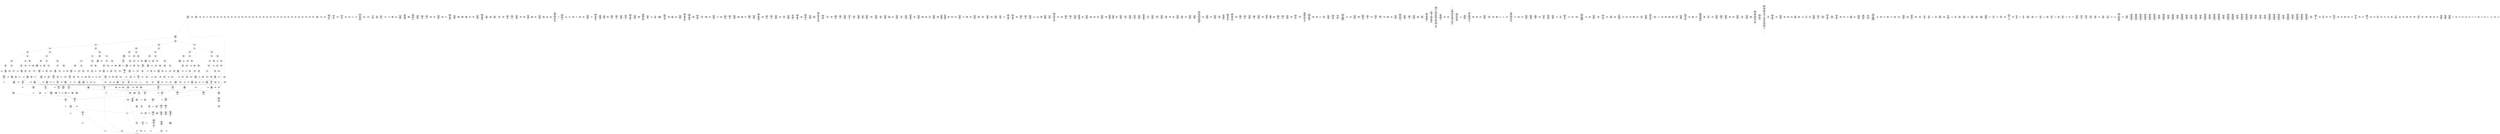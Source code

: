 /* Generated by GvGen v.1.0 (https://www.github.com/stricaud/gvgen) */

digraph G {
compound=true;
   node1 [label="[anywhere]"];
   node2 [label="# 0x0
PUSHX Data
PUSHX Data
MSTORE
PUSHX LogicData
CALLDATASIZE
LT
PUSHX Data
JUMPI
"];
   node3 [label="# 0xd
PUSHX Data
CALLDATALOAD
PUSHX BitData
SHR
PUSHX LogicData
GT
PUSHX Data
JUMPI
"];
   node4 [label="# 0x1e
PUSHX LogicData
GT
PUSHX Data
JUMPI
"];
   node5 [label="# 0x29
PUSHX LogicData
GT
PUSHX Data
JUMPI
"];
   node6 [label="# 0x34
PUSHX LogicData
GT
PUSHX Data
JUMPI
"];
   node7 [label="# 0x3f
PUSHX LogicData
EQ
PUSHX Data
JUMPI
"];
   node8 [label="# 0x4a
PUSHX LogicData
EQ
PUSHX Data
JUMPI
"];
   node9 [label="# 0x55
PUSHX LogicData
EQ
PUSHX Data
JUMPI
"];
   node10 [label="# 0x60
PUSHX LogicData
EQ
PUSHX Data
JUMPI
"];
   node11 [label="# 0x6b
PUSHX Data
JUMP
"];
   node12 [label="# 0x6f
JUMPDEST
PUSHX LogicData
EQ
PUSHX Data
JUMPI
"];
   node13 [label="# 0x7b
PUSHX LogicData
EQ
PUSHX Data
JUMPI
"];
   node14 [label="# 0x86
PUSHX LogicData
EQ
PUSHX Data
JUMPI
"];
   node15 [label="# 0x91
PUSHX Data
JUMP
"];
   node16 [label="# 0x95
JUMPDEST
PUSHX LogicData
GT
PUSHX Data
JUMPI
"];
   node17 [label="# 0xa1
PUSHX LogicData
EQ
PUSHX Data
JUMPI
"];
   node18 [label="# 0xac
PUSHX LogicData
EQ
PUSHX Data
JUMPI
"];
   node19 [label="# 0xb7
PUSHX LogicData
EQ
PUSHX Data
JUMPI
"];
   node20 [label="# 0xc2
PUSHX LogicData
EQ
PUSHX Data
JUMPI
"];
   node21 [label="# 0xcd
PUSHX Data
JUMP
"];
   node22 [label="# 0xd1
JUMPDEST
PUSHX LogicData
EQ
PUSHX Data
JUMPI
"];
   node23 [label="# 0xdd
PUSHX LogicData
EQ
PUSHX Data
JUMPI
"];
   node24 [label="# 0xe8
PUSHX LogicData
EQ
PUSHX Data
JUMPI
"];
   node25 [label="# 0xf3
PUSHX Data
JUMP
"];
   node26 [label="# 0xf7
JUMPDEST
PUSHX LogicData
GT
PUSHX Data
JUMPI
"];
   node27 [label="# 0x103
PUSHX LogicData
GT
PUSHX Data
JUMPI
"];
   node28 [label="# 0x10e
PUSHX LogicData
EQ
PUSHX Data
JUMPI
"];
   node29 [label="# 0x119
PUSHX LogicData
EQ
PUSHX Data
JUMPI
"];
   node30 [label="# 0x124
PUSHX LogicData
EQ
PUSHX Data
JUMPI
"];
   node31 [label="# 0x12f
PUSHX LogicData
EQ
PUSHX Data
JUMPI
"];
   node32 [label="# 0x13a
PUSHX Data
JUMP
"];
   node33 [label="# 0x13e
JUMPDEST
PUSHX LogicData
EQ
PUSHX Data
JUMPI
"];
   node34 [label="# 0x14a
PUSHX LogicData
EQ
PUSHX Data
JUMPI
"];
   node35 [label="# 0x155
PUSHX LogicData
EQ
PUSHX Data
JUMPI
"];
   node36 [label="# 0x160
PUSHX Data
JUMP
"];
   node37 [label="# 0x164
JUMPDEST
PUSHX LogicData
EQ
PUSHX Data
JUMPI
"];
   node38 [label="# 0x170
PUSHX LogicData
EQ
PUSHX Data
JUMPI
"];
   node39 [label="# 0x17b
PUSHX LogicData
EQ
PUSHX Data
JUMPI
"];
   node40 [label="# 0x186
PUSHX LogicData
EQ
PUSHX Data
JUMPI
"];
   node41 [label="# 0x191
PUSHX LogicData
EQ
PUSHX Data
JUMPI
"];
   node42 [label="# 0x19c
PUSHX LogicData
EQ
PUSHX Data
JUMPI
"];
   node43 [label="# 0x1a7
PUSHX Data
JUMP
"];
   node44 [label="# 0x1ab
JUMPDEST
PUSHX LogicData
GT
PUSHX Data
JUMPI
"];
   node45 [label="# 0x1b7
PUSHX LogicData
GT
PUSHX Data
JUMPI
"];
   node46 [label="# 0x1c2
PUSHX LogicData
GT
PUSHX Data
JUMPI
"];
   node47 [label="# 0x1cd
PUSHX LogicData
EQ
PUSHX Data
JUMPI
"];
   node48 [label="# 0x1d8
PUSHX LogicData
EQ
PUSHX Data
JUMPI
"];
   node49 [label="# 0x1e3
PUSHX LogicData
EQ
PUSHX Data
JUMPI
"];
   node50 [label="# 0x1ee
PUSHX LogicData
EQ
PUSHX Data
JUMPI
"];
   node51 [label="# 0x1f9
PUSHX Data
JUMP
"];
   node52 [label="# 0x1fd
JUMPDEST
PUSHX LogicData
EQ
PUSHX Data
JUMPI
"];
   node53 [label="# 0x209
PUSHX LogicData
EQ
PUSHX Data
JUMPI
"];
   node54 [label="# 0x214
PUSHX LogicData
EQ
PUSHX Data
JUMPI
"];
   node55 [label="# 0x21f
PUSHX Data
JUMP
"];
   node56 [label="# 0x223
JUMPDEST
PUSHX LogicData
EQ
PUSHX Data
JUMPI
"];
   node57 [label="# 0x22f
PUSHX LogicData
EQ
PUSHX Data
JUMPI
"];
   node58 [label="# 0x23a
PUSHX LogicData
EQ
PUSHX Data
JUMPI
"];
   node59 [label="# 0x245
PUSHX LogicData
EQ
PUSHX Data
JUMPI
"];
   node60 [label="# 0x250
PUSHX LogicData
EQ
PUSHX Data
JUMPI
"];
   node61 [label="# 0x25b
PUSHX LogicData
EQ
PUSHX Data
JUMPI
"];
   node62 [label="# 0x266
PUSHX Data
JUMP
"];
   node63 [label="# 0x26a
JUMPDEST
PUSHX LogicData
GT
PUSHX Data
JUMPI
"];
   node64 [label="# 0x276
PUSHX LogicData
GT
PUSHX Data
JUMPI
"];
   node65 [label="# 0x281
PUSHX LogicData
EQ
PUSHX Data
JUMPI
"];
   node66 [label="# 0x28c
PUSHX LogicData
EQ
PUSHX Data
JUMPI
"];
   node67 [label="# 0x297
PUSHX LogicData
EQ
PUSHX Data
JUMPI
"];
   node68 [label="# 0x2a2
PUSHX LogicData
EQ
PUSHX Data
JUMPI
"];
   node69 [label="# 0x2ad
PUSHX Data
JUMP
"];
   node70 [label="# 0x2b1
JUMPDEST
PUSHX LogicData
EQ
PUSHX Data
JUMPI
"];
   node71 [label="# 0x2bd
PUSHX LogicData
EQ
PUSHX Data
JUMPI
"];
   node72 [label="# 0x2c8
PUSHX LogicData
EQ
PUSHX Data
JUMPI
"];
   node73 [label="# 0x2d3
PUSHX Data
JUMP
"];
   node74 [label="# 0x2d7
JUMPDEST
PUSHX LogicData
EQ
PUSHX Data
JUMPI
"];
   node75 [label="# 0x2e3
PUSHX LogicData
EQ
PUSHX Data
JUMPI
"];
   node76 [label="# 0x2ee
PUSHX LogicData
EQ
PUSHX Data
JUMPI
"];
   node77 [label="# 0x2f9
PUSHX LogicData
EQ
PUSHX Data
JUMPI
"];
   node78 [label="# 0x304
PUSHX LogicData
EQ
PUSHX Data
JUMPI
"];
   node79 [label="# 0x30f
PUSHX LogicData
EQ
PUSHX Data
JUMPI
"];
   node80 [label="# 0x31a
PUSHX Data
JUMP
"];
   node81 [label="# 0x31e
JUMPDEST
CALLDATASIZE
PUSHX Data
JUMPI
"];
   node82 [label="# 0x324
PUSHX Data
PUSHX Data
PUSHX Data
JUMP
"];
   node83 [label="# 0x34c
JUMPDEST
CALLVALUE
PUSHX MemData
MLOAD
PUSHX Data
PUSHX Data
JUMP
"];
   node84 [label="# 0x35b
JUMPDEST
PUSHX MemData
MLOAD
SUB
LOGX
STOP
"];
   node85 [label="# 0x365
JUMPDEST
PUSHX Data
REVERT
"];
   node86 [label="# 0x36a
JUMPDEST
CALLVALUE
ISZERO
PUSHX Data
JUMPI
"];
   node87 [label="# 0x372
PUSHX Data
REVERT
"];
   node88 [label="# 0x376
JUMPDEST
PUSHX Data
PUSHX Data
CALLDATASIZE
PUSHX Data
PUSHX Data
JUMP
"];
   node89 [label="# 0x385
JUMPDEST
PUSHX Data
JUMP
"];
   node90 [label="# 0x38a
JUMPDEST
PUSHX MemData
MLOAD
PUSHX Data
PUSHX Data
JUMP
"];
   node91 [label="# 0x397
JUMPDEST
PUSHX MemData
MLOAD
SUB
RETURN
"];
   node92 [label="# 0x3a0
JUMPDEST
CALLVALUE
ISZERO
PUSHX Data
JUMPI
"];
   node93 [label="# 0x3a8
PUSHX Data
REVERT
"];
   node94 [label="# 0x3ac
JUMPDEST
PUSHX Data
PUSHX Data
JUMP
"];
   node95 [label="# 0x3b5
JUMPDEST
PUSHX MemData
MLOAD
PUSHX Data
PUSHX Data
JUMP
"];
   node96 [label="# 0x3c2
JUMPDEST
CALLVALUE
ISZERO
PUSHX Data
JUMPI
"];
   node97 [label="# 0x3ca
PUSHX Data
REVERT
"];
   node98 [label="# 0x3ce
JUMPDEST
PUSHX Data
PUSHX Data
CALLDATASIZE
PUSHX Data
PUSHX Data
JUMP
"];
   node99 [label="# 0x3dd
JUMPDEST
PUSHX Data
JUMP
"];
   node100 [label="# 0x3e2
JUMPDEST
PUSHX MemData
MLOAD
PUSHX Data
PUSHX Data
JUMP
"];
   node101 [label="# 0x3ef
JUMPDEST
CALLVALUE
ISZERO
PUSHX Data
JUMPI
"];
   node102 [label="# 0x3f7
PUSHX Data
REVERT
"];
   node103 [label="# 0x3fb
JUMPDEST
PUSHX Data
PUSHX Data
CALLDATASIZE
PUSHX Data
PUSHX Data
JUMP
"];
   node104 [label="# 0x40a
JUMPDEST
PUSHX Data
JUMP
"];
   node105 [label="# 0x40f
JUMPDEST
STOP
"];
   node106 [label="# 0x411
JUMPDEST
CALLVALUE
ISZERO
PUSHX Data
JUMPI
"];
   node107 [label="# 0x419
PUSHX Data
REVERT
"];
   node108 [label="# 0x41d
JUMPDEST
PUSHX Data
PUSHX Data
JUMP
"];
   node109 [label="# 0x426
JUMPDEST
PUSHX MemData
MLOAD
PUSHX Data
PUSHX Data
JUMP
"];
   node110 [label="# 0x433
JUMPDEST
CALLVALUE
ISZERO
PUSHX Data
JUMPI
"];
   node111 [label="# 0x43b
PUSHX Data
REVERT
"];
   node112 [label="# 0x43f
JUMPDEST
PUSHX Data
PUSHX Data
CALLDATASIZE
PUSHX Data
PUSHX Data
JUMP
"];
   node113 [label="# 0x44e
JUMPDEST
PUSHX Data
JUMP
"];
   node114 [label="# 0x453
JUMPDEST
CALLVALUE
ISZERO
PUSHX Data
JUMPI
"];
   node115 [label="# 0x45b
PUSHX Data
REVERT
"];
   node116 [label="# 0x45f
JUMPDEST
PUSHX Data
PUSHX Data
CALLDATASIZE
PUSHX Data
PUSHX Data
JUMP
"];
   node117 [label="# 0x46e
JUMPDEST
PUSHX Data
JUMP
"];
   node118 [label="# 0x473
JUMPDEST
CALLVALUE
ISZERO
PUSHX Data
JUMPI
"];
   node119 [label="# 0x47b
PUSHX Data
REVERT
"];
   node120 [label="# 0x47f
JUMPDEST
PUSHX Data
PUSHX Data
JUMP
"];
   node121 [label="# 0x488
JUMPDEST
CALLVALUE
ISZERO
PUSHX Data
JUMPI
"];
   node122 [label="# 0x490
PUSHX Data
REVERT
"];
   node123 [label="# 0x494
JUMPDEST
PUSHX Data
PUSHX Data
CALLDATASIZE
PUSHX Data
PUSHX Data
JUMP
"];
   node124 [label="# 0x4a3
JUMPDEST
PUSHX Data
JUMP
"];
   node125 [label="# 0x4a8
JUMPDEST
CALLVALUE
ISZERO
PUSHX Data
JUMPI
"];
   node126 [label="# 0x4b0
PUSHX Data
REVERT
"];
   node127 [label="# 0x4b4
JUMPDEST
PUSHX Data
PUSHX Data
CALLDATASIZE
PUSHX Data
PUSHX Data
JUMP
"];
   node128 [label="# 0x4c3
JUMPDEST
PUSHX Data
JUMP
"];
   node129 [label="# 0x4c8
JUMPDEST
CALLVALUE
ISZERO
PUSHX Data
JUMPI
"];
   node130 [label="# 0x4d0
PUSHX Data
REVERT
"];
   node131 [label="# 0x4d4
JUMPDEST
PUSHX Data
PUSHX Data
CALLDATASIZE
PUSHX Data
PUSHX Data
JUMP
"];
   node132 [label="# 0x4e3
JUMPDEST
PUSHX Data
JUMP
"];
   node133 [label="# 0x4e8
JUMPDEST
CALLVALUE
ISZERO
PUSHX Data
JUMPI
"];
   node134 [label="# 0x4f0
PUSHX Data
REVERT
"];
   node135 [label="# 0x4f4
JUMPDEST
PUSHX Data
PUSHX Data
JUMP
"];
   node136 [label="# 0x4fd
JUMPDEST
CALLVALUE
ISZERO
PUSHX Data
JUMPI
"];
   node137 [label="# 0x505
PUSHX Data
REVERT
"];
   node138 [label="# 0x509
JUMPDEST
PUSHX Data
PUSHX Data
JUMP
"];
   node139 [label="# 0x512
JUMPDEST
CALLVALUE
ISZERO
PUSHX Data
JUMPI
"];
   node140 [label="# 0x51a
PUSHX Data
REVERT
"];
   node141 [label="# 0x51e
JUMPDEST
PUSHX Data
PUSHX Data
JUMP
"];
   node142 [label="# 0x527
JUMPDEST
CALLVALUE
ISZERO
PUSHX Data
JUMPI
"];
   node143 [label="# 0x52f
PUSHX Data
REVERT
"];
   node144 [label="# 0x533
JUMPDEST
PUSHX Data
PUSHX Data
JUMP
"];
   node145 [label="# 0x53c
JUMPDEST
CALLVALUE
ISZERO
PUSHX Data
JUMPI
"];
   node146 [label="# 0x544
PUSHX Data
REVERT
"];
   node147 [label="# 0x548
JUMPDEST
PUSHX Data
PUSHX Data
CALLDATASIZE
PUSHX Data
PUSHX Data
JUMP
"];
   node148 [label="# 0x557
JUMPDEST
PUSHX Data
JUMP
"];
   node149 [label="# 0x55c
JUMPDEST
CALLVALUE
ISZERO
PUSHX Data
JUMPI
"];
   node150 [label="# 0x564
PUSHX Data
REVERT
"];
   node151 [label="# 0x568
JUMPDEST
PUSHX Data
PUSHX Data
CALLDATASIZE
PUSHX Data
PUSHX Data
JUMP
"];
   node152 [label="# 0x577
JUMPDEST
PUSHX Data
JUMP
"];
   node153 [label="# 0x57c
JUMPDEST
CALLVALUE
ISZERO
PUSHX Data
JUMPI
"];
   node154 [label="# 0x584
PUSHX Data
REVERT
"];
   node155 [label="# 0x588
JUMPDEST
PUSHX Data
PUSHX Data
CALLDATASIZE
PUSHX Data
PUSHX Data
JUMP
"];
   node156 [label="# 0x597
JUMPDEST
PUSHX Data
JUMP
"];
   node157 [label="# 0x59c
JUMPDEST
CALLVALUE
ISZERO
PUSHX Data
JUMPI
"];
   node158 [label="# 0x5a4
PUSHX Data
REVERT
"];
   node159 [label="# 0x5a8
JUMPDEST
PUSHX Data
PUSHX Data
CALLDATASIZE
PUSHX Data
PUSHX Data
JUMP
"];
   node160 [label="# 0x5b7
JUMPDEST
PUSHX Data
JUMP
"];
   node161 [label="# 0x5bc
JUMPDEST
CALLVALUE
ISZERO
PUSHX Data
JUMPI
"];
   node162 [label="# 0x5c4
PUSHX Data
REVERT
"];
   node163 [label="# 0x5c8
JUMPDEST
PUSHX Data
PUSHX Data
CALLDATASIZE
PUSHX Data
PUSHX Data
JUMP
"];
   node164 [label="# 0x5d7
JUMPDEST
PUSHX Data
JUMP
"];
   node165 [label="# 0x5dc
JUMPDEST
CALLVALUE
ISZERO
PUSHX Data
JUMPI
"];
   node166 [label="# 0x5e4
PUSHX Data
REVERT
"];
   node167 [label="# 0x5e8
JUMPDEST
PUSHX Data
PUSHX Data
CALLDATASIZE
PUSHX Data
PUSHX Data
JUMP
"];
   node168 [label="# 0x5f7
JUMPDEST
PUSHX Data
JUMP
"];
   node169 [label="# 0x5fc
JUMPDEST
CALLVALUE
ISZERO
PUSHX Data
JUMPI
"];
   node170 [label="# 0x604
PUSHX Data
REVERT
"];
   node171 [label="# 0x608
JUMPDEST
PUSHX Data
PUSHX Data
CALLDATASIZE
PUSHX Data
PUSHX Data
JUMP
"];
   node172 [label="# 0x617
JUMPDEST
PUSHX Data
JUMP
"];
   node173 [label="# 0x61c
JUMPDEST
CALLVALUE
ISZERO
PUSHX Data
JUMPI
"];
   node174 [label="# 0x624
PUSHX Data
REVERT
"];
   node175 [label="# 0x628
JUMPDEST
PUSHX Data
PUSHX Data
CALLDATASIZE
PUSHX Data
PUSHX Data
JUMP
"];
   node176 [label="# 0x637
JUMPDEST
PUSHX Data
JUMP
"];
   node177 [label="# 0x63c
JUMPDEST
CALLVALUE
ISZERO
PUSHX Data
JUMPI
"];
   node178 [label="# 0x644
PUSHX Data
REVERT
"];
   node179 [label="# 0x648
JUMPDEST
PUSHX Data
PUSHX Data
JUMP
"];
   node180 [label="# 0x651
JUMPDEST
CALLVALUE
ISZERO
PUSHX Data
JUMPI
"];
   node181 [label="# 0x659
PUSHX Data
REVERT
"];
   node182 [label="# 0x65d
JUMPDEST
PUSHX Data
PUSHX Data
CALLDATASIZE
PUSHX Data
PUSHX Data
JUMP
"];
   node183 [label="# 0x66c
JUMPDEST
PUSHX Data
JUMP
"];
   node184 [label="# 0x671
JUMPDEST
CALLVALUE
ISZERO
PUSHX Data
JUMPI
"];
   node185 [label="# 0x679
PUSHX Data
REVERT
"];
   node186 [label="# 0x67d
JUMPDEST
PUSHX Data
PUSHX Data
JUMP
"];
   node187 [label="# 0x686
JUMPDEST
CALLVALUE
ISZERO
PUSHX Data
JUMPI
"];
   node188 [label="# 0x68e
PUSHX Data
REVERT
"];
   node189 [label="# 0x692
JUMPDEST
PUSHX Data
PUSHX Data
CALLDATASIZE
PUSHX Data
PUSHX Data
JUMP
"];
   node190 [label="# 0x6a1
JUMPDEST
PUSHX Data
JUMP
"];
   node191 [label="# 0x6a6
JUMPDEST
CALLVALUE
ISZERO
PUSHX Data
JUMPI
"];
   node192 [label="# 0x6ae
PUSHX Data
REVERT
"];
   node193 [label="# 0x6b2
JUMPDEST
PUSHX Data
PUSHX Data
JUMP
"];
   node194 [label="# 0x6bb
JUMPDEST
CALLVALUE
ISZERO
PUSHX Data
JUMPI
"];
   node195 [label="# 0x6c3
PUSHX Data
REVERT
"];
   node196 [label="# 0x6c7
JUMPDEST
PUSHX Data
PUSHX Data
CALLDATASIZE
PUSHX Data
PUSHX Data
JUMP
"];
   node197 [label="# 0x6d6
JUMPDEST
PUSHX Data
JUMP
"];
   node198 [label="# 0x6db
JUMPDEST
CALLVALUE
ISZERO
PUSHX Data
JUMPI
"];
   node199 [label="# 0x6e3
PUSHX Data
REVERT
"];
   node200 [label="# 0x6e7
JUMPDEST
PUSHX Data
PUSHX Data
JUMP
"];
   node201 [label="# 0x6f0
JUMPDEST
CALLVALUE
ISZERO
PUSHX Data
JUMPI
"];
   node202 [label="# 0x6f8
PUSHX Data
REVERT
"];
   node203 [label="# 0x6fc
JUMPDEST
PUSHX Data
PUSHX Data
JUMP
"];
   node204 [label="# 0x705
JUMPDEST
CALLVALUE
ISZERO
PUSHX Data
JUMPI
"];
   node205 [label="# 0x70d
PUSHX Data
REVERT
"];
   node206 [label="# 0x711
JUMPDEST
PUSHX Data
PUSHX Data
JUMP
"];
   node207 [label="# 0x71a
JUMPDEST
CALLVALUE
ISZERO
PUSHX Data
JUMPI
"];
   node208 [label="# 0x722
PUSHX Data
REVERT
"];
   node209 [label="# 0x726
JUMPDEST
PUSHX Data
PUSHX Data
JUMP
"];
   node210 [label="# 0x72f
JUMPDEST
CALLVALUE
ISZERO
PUSHX Data
JUMPI
"];
   node211 [label="# 0x737
PUSHX Data
REVERT
"];
   node212 [label="# 0x73b
JUMPDEST
PUSHX Data
PUSHX Data
JUMP
"];
   node213 [label="# 0x744
JUMPDEST
CALLVALUE
ISZERO
PUSHX Data
JUMPI
"];
   node214 [label="# 0x74c
PUSHX Data
REVERT
"];
   node215 [label="# 0x750
JUMPDEST
PUSHX Data
PUSHX Data
CALLDATASIZE
PUSHX Data
PUSHX Data
JUMP
"];
   node216 [label="# 0x75f
JUMPDEST
PUSHX Data
JUMP
"];
   node217 [label="# 0x764
JUMPDEST
CALLVALUE
ISZERO
PUSHX Data
JUMPI
"];
   node218 [label="# 0x76c
PUSHX Data
REVERT
"];
   node219 [label="# 0x770
JUMPDEST
PUSHX Data
PUSHX Data
CALLDATASIZE
PUSHX Data
PUSHX Data
JUMP
"];
   node220 [label="# 0x77f
JUMPDEST
PUSHX Data
JUMP
"];
   node221 [label="# 0x784
JUMPDEST
CALLVALUE
ISZERO
PUSHX Data
JUMPI
"];
   node222 [label="# 0x78c
PUSHX Data
REVERT
"];
   node223 [label="# 0x790
JUMPDEST
PUSHX Data
PUSHX Data
JUMP
"];
   node224 [label="# 0x799
JUMPDEST
CALLVALUE
ISZERO
PUSHX Data
JUMPI
"];
   node225 [label="# 0x7a1
PUSHX Data
REVERT
"];
   node226 [label="# 0x7a5
JUMPDEST
PUSHX Data
PUSHX Data
CALLDATASIZE
PUSHX Data
PUSHX Data
JUMP
"];
   node227 [label="# 0x7b4
JUMPDEST
PUSHX Data
JUMP
"];
   node228 [label="# 0x7b9
JUMPDEST
PUSHX Data
PUSHX Data
CALLDATASIZE
PUSHX Data
PUSHX Data
JUMP
"];
   node229 [label="# 0x7c7
JUMPDEST
PUSHX Data
JUMP
"];
   node230 [label="# 0x7cc
JUMPDEST
CALLVALUE
ISZERO
PUSHX Data
JUMPI
"];
   node231 [label="# 0x7d4
PUSHX Data
REVERT
"];
   node232 [label="# 0x7d8
JUMPDEST
PUSHX Data
PUSHX Data
CALLDATASIZE
PUSHX Data
PUSHX Data
JUMP
"];
   node233 [label="# 0x7e7
JUMPDEST
PUSHX Data
JUMP
"];
   node234 [label="# 0x7ec
JUMPDEST
CALLVALUE
ISZERO
PUSHX Data
JUMPI
"];
   node235 [label="# 0x7f4
PUSHX Data
REVERT
"];
   node236 [label="# 0x7f8
JUMPDEST
PUSHX Data
PUSHX Data
CALLDATASIZE
PUSHX Data
PUSHX Data
JUMP
"];
   node237 [label="# 0x807
JUMPDEST
PUSHX Data
JUMP
"];
   node238 [label="# 0x80c
JUMPDEST
CALLVALUE
ISZERO
PUSHX Data
JUMPI
"];
   node239 [label="# 0x814
PUSHX Data
REVERT
"];
   node240 [label="# 0x818
JUMPDEST
PUSHX Data
PUSHX Data
CALLDATASIZE
PUSHX Data
PUSHX Data
JUMP
"];
   node241 [label="# 0x827
JUMPDEST
PUSHX Data
JUMP
"];
   node242 [label="# 0x82c
JUMPDEST
CALLVALUE
ISZERO
PUSHX Data
JUMPI
"];
   node243 [label="# 0x834
PUSHX Data
REVERT
"];
   node244 [label="# 0x838
JUMPDEST
PUSHX Data
PUSHX Data
JUMP
"];
   node245 [label="# 0x841
JUMPDEST
CALLVALUE
ISZERO
PUSHX Data
JUMPI
"];
   node246 [label="# 0x849
PUSHX Data
REVERT
"];
   node247 [label="# 0x84d
JUMPDEST
PUSHX Data
PUSHX Data
CALLDATASIZE
PUSHX Data
PUSHX Data
JUMP
"];
   node248 [label="# 0x85c
JUMPDEST
PUSHX Data
JUMP
"];
   node249 [label="# 0x861
JUMPDEST
CALLVALUE
ISZERO
PUSHX Data
JUMPI
"];
   node250 [label="# 0x869
PUSHX Data
REVERT
"];
   node251 [label="# 0x86d
JUMPDEST
PUSHX Data
PUSHX Data
CALLDATASIZE
PUSHX Data
PUSHX Data
JUMP
"];
   node252 [label="# 0x87c
JUMPDEST
PUSHX Data
JUMP
"];
   node253 [label="# 0x881
JUMPDEST
CALLVALUE
ISZERO
PUSHX Data
JUMPI
"];
   node254 [label="# 0x889
PUSHX Data
REVERT
"];
   node255 [label="# 0x88d
JUMPDEST
PUSHX Data
PUSHX Data
CALLDATASIZE
PUSHX Data
PUSHX Data
JUMP
"];
   node256 [label="# 0x89c
JUMPDEST
PUSHX Data
JUMP
"];
   node257 [label="# 0x8a1
JUMPDEST
CALLVALUE
ISZERO
PUSHX Data
JUMPI
"];
   node258 [label="# 0x8a9
PUSHX Data
REVERT
"];
   node259 [label="# 0x8ad
JUMPDEST
PUSHX Data
PUSHX Data
JUMP
"];
   node260 [label="# 0x8b6
JUMPDEST
PUSHX Data
PUSHX Data
CALLDATASIZE
PUSHX Data
PUSHX Data
JUMP
"];
   node261 [label="# 0x8c4
JUMPDEST
PUSHX Data
JUMP
"];
   node262 [label="# 0x8c9
JUMPDEST
CALLVALUE
ISZERO
PUSHX Data
JUMPI
"];
   node263 [label="# 0x8d1
PUSHX Data
REVERT
"];
   node264 [label="# 0x8d5
JUMPDEST
PUSHX Data
PUSHX Data
CALLDATASIZE
PUSHX Data
PUSHX Data
JUMP
"];
   node265 [label="# 0x8e4
JUMPDEST
PUSHX Data
JUMP
"];
   node266 [label="# 0x8e9
JUMPDEST
CALLVALUE
ISZERO
PUSHX Data
JUMPI
"];
   node267 [label="# 0x8f1
PUSHX Data
REVERT
"];
   node268 [label="# 0x8f5
JUMPDEST
PUSHX Data
PUSHX Data
CALLDATASIZE
PUSHX Data
PUSHX Data
JUMP
"];
   node269 [label="# 0x904
JUMPDEST
PUSHX Data
JUMP
"];
   node270 [label="# 0x909
JUMPDEST
CALLVALUE
ISZERO
PUSHX Data
JUMPI
"];
   node271 [label="# 0x911
PUSHX Data
REVERT
"];
   node272 [label="# 0x915
JUMPDEST
PUSHX Data
PUSHX Data
CALLDATASIZE
PUSHX Data
PUSHX Data
JUMP
"];
   node273 [label="# 0x924
JUMPDEST
PUSHX Data
JUMP
"];
   node274 [label="# 0x929
JUMPDEST
PUSHX MemData
MLOAD
PUSHX Data
PUSHX Data
JUMP
"];
   node275 [label="# 0x936
JUMPDEST
CALLVALUE
ISZERO
PUSHX Data
JUMPI
"];
   node276 [label="# 0x93e
PUSHX Data
REVERT
"];
   node277 [label="# 0x942
JUMPDEST
PUSHX Data
PUSHX Data
CALLDATASIZE
PUSHX Data
PUSHX Data
JUMP
"];
   node278 [label="# 0x951
JUMPDEST
PUSHX Data
JUMP
"];
   node279 [label="# 0x956
JUMPDEST
CALLVALUE
ISZERO
PUSHX Data
JUMPI
"];
   node280 [label="# 0x95e
PUSHX Data
REVERT
"];
   node281 [label="# 0x962
JUMPDEST
PUSHX Data
PUSHX Data
CALLDATASIZE
PUSHX Data
PUSHX Data
JUMP
"];
   node282 [label="# 0x971
JUMPDEST
PUSHX Data
JUMP
"];
   node283 [label="# 0x976
JUMPDEST
CALLER
JUMP
"];
   node284 [label="# 0x97a
JUMPDEST
PUSHX Data
PUSHX ArithData
PUSHX BitData
PUSHX BitData
SHL
SUB
NOT
AND
PUSHX BitData
PUSHX BitData
SHL
EQ
PUSHX Data
JUMPI
"];
   node285 [label="# 0x996
PUSHX ArithData
PUSHX BitData
PUSHX BitData
SHL
SUB
NOT
AND
PUSHX BitData
PUSHX BitData
SHL
EQ
"];
   node286 [label="# 0x9ab
JUMPDEST
PUSHX Data
JUMPI
"];
   node287 [label="# 0x9b1
PUSHX ArithData
PUSHX BitData
PUSHX BitData
SHL
SUB
NOT
AND
PUSHX BitData
PUSHX BitData
SHL
EQ
"];
   node288 [label="# 0x9c6
JUMPDEST
PUSHX Data
JUMPI
"];
   node289 [label="# 0x9cc
PUSHX Data
PUSHX Data
JUMP
"];
   node290 [label="# 0x9d5
JUMPDEST
"];
   node291 [label="# 0x9d8
JUMPDEST
JUMP
"];
   node292 [label="# 0x9dd
JUMPDEST
PUSHX Data
PUSHX StorData
SLOAD
PUSHX Data
PUSHX Data
JUMP
"];
   node293 [label="# 0x9ec
JUMPDEST
PUSHX ArithData
ADD
PUSHX ArithData
DIV
MUL
PUSHX ArithData
ADD
PUSHX MemData
MLOAD
ADD
PUSHX Data
MSTORE
MSTORE
PUSHX ArithData
ADD
SLOAD
PUSHX Data
PUSHX Data
JUMP
"];
   node294 [label="# 0xa18
JUMPDEST
ISZERO
PUSHX Data
JUMPI
"];
   node295 [label="# 0xa1f
PUSHX LogicData
LT
PUSHX Data
JUMPI
"];
   node296 [label="# 0xa27
PUSHX ArithData
SLOAD
DIV
MUL
MSTORE
PUSHX ArithData
ADD
PUSHX Data
JUMP
"];
   node297 [label="# 0xa3a
JUMPDEST
ADD
PUSHX Data
MSTORE
PUSHX Data
PUSHX Data
SHA3
"];
   node298 [label="# 0xa48
JUMPDEST
SLOAD
MSTORE
PUSHX ArithData
ADD
PUSHX ArithData
ADD
GT
PUSHX Data
JUMPI
"];
   node299 [label="# 0xa5c
SUB
PUSHX BitData
AND
ADD
"];
   node300 [label="# 0xa65
JUMPDEST
JUMP
"];
   node301 [label="# 0xa6f
JUMPDEST
PUSHX Data
PUSHX Data
PUSHX Data
JUMP
"];
   node302 [label="# 0xa7a
JUMPDEST
PUSHX Data
JUMPI
"];
   node303 [label="# 0xa7f
PUSHX MemData
MLOAD
PUSHX BitData
PUSHX BitData
SHL
MSTORE
PUSHX ArithData
ADD
PUSHX Data
PUSHX Data
JUMP
"];
   node304 [label="# 0xa96
JUMPDEST
PUSHX MemData
MLOAD
SUB
REVERT
"];
   node305 [label="# 0xa9f
JUMPDEST
PUSHX Data
MSTORE
PUSHX Data
PUSHX Data
MSTORE
PUSHX Data
SHA3
SLOAD
PUSHX ArithData
PUSHX BitData
PUSHX BitData
SHL
SUB
AND
JUMP
"];
   node306 [label="# 0xabb
JUMPDEST
PUSHX Data
PUSHX Data
PUSHX Data
JUMP
"];
   node307 [label="# 0xac6
JUMPDEST
PUSHX ArithData
PUSHX BitData
PUSHX BitData
SHL
SUB
AND
PUSHX ArithData
PUSHX BitData
PUSHX BitData
SHL
SUB
AND
EQ
ISZERO
PUSHX Data
JUMPI
"];
   node308 [label="# 0xae3
PUSHX MemData
MLOAD
PUSHX BitData
PUSHX BitData
SHL
MSTORE
PUSHX ArithData
ADD
PUSHX Data
PUSHX Data
JUMP
"];
   node309 [label="# 0xafa
JUMPDEST
PUSHX ArithData
PUSHX BitData
PUSHX BitData
SHL
SUB
AND
PUSHX Data
PUSHX Data
JUMP
"];
   node310 [label="# 0xb0c
JUMPDEST
PUSHX ArithData
PUSHX BitData
PUSHX BitData
SHL
SUB
AND
EQ
PUSHX Data
JUMPI
"];
   node311 [label="# 0xb1c
PUSHX Data
PUSHX Data
PUSHX Data
JUMP
"];
   node312 [label="# 0xb28
JUMPDEST
PUSHX Data
JUMPI
"];
   node313 [label="# 0xb2d
PUSHX MemData
MLOAD
PUSHX BitData
PUSHX BitData
SHL
MSTORE
PUSHX ArithData
ADD
PUSHX Data
PUSHX Data
JUMP
"];
   node314 [label="# 0xb44
JUMPDEST
PUSHX Data
PUSHX Data
JUMP
"];
   node315 [label="# 0xb4f
JUMPDEST
JUMP
"];
   node316 [label="# 0xb54
JUMPDEST
PUSHX StorData
SLOAD
JUMP
"];
   node317 [label="# 0xb5a
JUMPDEST
PUSHX ArithData
PUSHX BitData
PUSHX BitData
SHL
SUB
AND
PUSHX Data
MSTORE
PUSHX Data
PUSHX Data
MSTORE
PUSHX Data
SHA3
SLOAD
PUSHX Data
JUMPI
"];
   node318 [label="# 0xb78
PUSHX MemData
MLOAD
PUSHX BitData
PUSHX BitData
SHL
MSTORE
PUSHX ArithData
ADD
PUSHX Data
PUSHX Data
JUMP
"];
   node319 [label="# 0xb8f
JUMPDEST
PUSHX Data
PUSHX Data
PUSHX Data
JUMP
"];
   node320 [label="# 0xb99
JUMPDEST
PUSHX Data
SELFBALANCE
PUSHX Data
JUMP
"];
   node321 [label="# 0xba3
JUMPDEST
PUSHX Data
PUSHX Data
PUSHX Data
PUSHX Data
JUMP
"];
   node322 [label="# 0xbb5
JUMPDEST
PUSHX Data
JUMP
"];
   node323 [label="# 0xbba
JUMPDEST
PUSHX Data
JUMPI
"];
   node324 [label="# 0xbc2
PUSHX MemData
MLOAD
PUSHX BitData
PUSHX BitData
SHL
MSTORE
PUSHX ArithData
ADD
PUSHX Data
PUSHX Data
JUMP
"];
   node325 [label="# 0xbd9
JUMPDEST
PUSHX ArithData
PUSHX BitData
PUSHX BitData
SHL
SUB
AND
PUSHX Data
MSTORE
PUSHX Data
PUSHX Data
MSTORE
PUSHX Data
SHA3
SLOAD
PUSHX Data
PUSHX Data
JUMP
"];
   node326 [label="# 0xc01
JUMPDEST
SSTORE
PUSHX StorData
PUSHX Data
SLOAD
PUSHX Data
PUSHX Data
JUMP
"];
   node327 [label="# 0xc1a
JUMPDEST
SSTORE
PUSHX Data
PUSHX Data
JUMP
"];
   node328 [label="# 0xc2a
JUMPDEST
PUSHX Data
PUSHX MemData
MLOAD
PUSHX Data
PUSHX Data
JUMP
"];
   node329 [label="# 0xc5b
JUMPDEST
PUSHX MemData
MLOAD
SUB
LOGX
JUMP
"];
   node330 [label="# 0xc68
JUMPDEST
PUSHX Data
PUSHX Data
JUMP
"];
   node331 [label="# 0xc70
JUMPDEST
PUSHX ArithData
PUSHX BitData
PUSHX BitData
SHL
SUB
AND
PUSHX Data
PUSHX Data
JUMP
"];
   node332 [label="# 0xc81
JUMPDEST
PUSHX ArithData
PUSHX BitData
PUSHX BitData
SHL
SUB
AND
EQ
PUSHX Data
JUMPI
"];
   node333 [label="# 0xc90
PUSHX MemData
MLOAD
PUSHX BitData
PUSHX BitData
SHL
MSTORE
PUSHX ArithData
ADD
PUSHX Data
PUSHX Data
JUMP
"];
   node334 [label="# 0xca7
JUMPDEST
PUSHX Data
SSTORE
JUMP
"];
   node335 [label="# 0xcac
JUMPDEST
PUSHX StorData
SLOAD
JUMP
"];
   node336 [label="# 0xcb2
JUMPDEST
PUSHX Data
PUSHX Data
JUMP
"];
   node337 [label="# 0xcbd
JUMPDEST
PUSHX Data
PUSHX Data
MSTORE
PUSHX Data
MSTORE
PUSHX Data
SHA3
SLOAD
PUSHX BitData
AND
JUMP
"];
   node338 [label="# 0xcd2
JUMPDEST
PUSHX Data
PUSHX Data
PUSHX Data
JUMP
"];
   node339 [label="# 0xcdd
JUMPDEST
LT
PUSHX Data
JUMPI
"];
   node340 [label="# 0xce4
PUSHX MemData
MLOAD
PUSHX BitData
PUSHX BitData
SHL
MSTORE
PUSHX ArithData
ADD
PUSHX Data
PUSHX Data
JUMP
"];
   node341 [label="# 0xcfb
JUMPDEST
PUSHX Data
PUSHX Data
PUSHX Data
JUMP
"];
   node342 [label="# 0xd05
JUMPDEST
PUSHX Data
PUSHX Data
"];
   node343 [label="# 0xd0d
JUMPDEST
LT
ISZERO
PUSHX Data
JUMPI
"];
   node344 [label="# 0xd16
PUSHX Data
MSTORE
PUSHX Data
PUSHX ArithData
MSTORE
PUSHX Data
SHA3
MLOAD
ADD
MSTORE
SLOAD
PUSHX ArithData
PUSHX BitData
PUSHX BitData
SHL
SUB
AND
MSTORE
PUSHX BitData
PUSHX BitData
SHL
DIV
PUSHX BitData
AND
ADD
MSTORE
ISZERO
PUSHX Data
JUMPI
"];
   node345 [label="# 0xd5c
MLOAD
"];
   node346 [label="# 0xd60
JUMPDEST
PUSHX ArithData
PUSHX BitData
PUSHX BitData
SHL
SUB
AND
PUSHX ArithData
PUSHX BitData
PUSHX BitData
SHL
SUB
AND
EQ
ISZERO
PUSHX Data
JUMPI
"];
   node347 [label="# 0xd7b
EQ
ISZERO
PUSHX Data
JUMPI
"];
   node348 [label="# 0xd83
PUSHX Data
JUMP
"];
   node349 [label="# 0xd8e
JUMPDEST
PUSHX Data
PUSHX Data
JUMP
"];
   node350 [label="# 0xd98
JUMPDEST
"];
   node351 [label="# 0xd9c
JUMPDEST
PUSHX Data
PUSHX Data
JUMP
"];
   node352 [label="# 0xda7
JUMPDEST
PUSHX Data
JUMP
"];
   node353 [label="# 0xdaf
JUMPDEST
PUSHX MemData
MLOAD
PUSHX BitData
PUSHX BitData
SHL
MSTORE
PUSHX ArithData
ADD
PUSHX Data
PUSHX Data
JUMP
"];
   node354 [label="# 0xdc8
JUMPDEST
JUMP
"];
   node355 [label="# 0xdce
JUMPDEST
PUSHX StorData
SLOAD
JUMP
"];
   node356 [label="# 0xdd4
JUMPDEST
PUSHX Data
JUMP
"];
   node357 [label="# 0xdf8
JUMPDEST
PUSHX StorData
SLOAD
JUMP
"];
   node358 [label="# 0xdfe
JUMPDEST
PUSHX Data
PUSHX Data
JUMP
"];
   node359 [label="# 0xe06
JUMPDEST
PUSHX ArithData
PUSHX BitData
PUSHX BitData
SHL
SUB
AND
PUSHX Data
PUSHX Data
JUMP
"];
   node360 [label="# 0xe17
JUMPDEST
PUSHX ArithData
PUSHX BitData
PUSHX BitData
SHL
SUB
AND
EQ
PUSHX Data
JUMPI
"];
   node361 [label="# 0xe26
PUSHX MemData
MLOAD
PUSHX BitData
PUSHX BitData
SHL
MSTORE
PUSHX ArithData
ADD
PUSHX Data
PUSHX Data
JUMP
"];
   node362 [label="# 0xe3d
JUMPDEST
PUSHX MemData
MLOAD
SELFBALANCE
CALLER
ISZERO
PUSHX ArithData
MUL
PUSHX Data
CALL
ISZERO
ISZERO
PUSHX Data
JUMPI
"];
   node363 [label="# 0xe63
RETURNDATASIZE
PUSHX Data
RETURNDATACOPY
RETURNDATASIZE
PUSHX Data
REVERT
"];
   node364 [label="# 0xe6c
JUMPDEST
JUMP
"];
   node365 [label="# 0xe70
JUMPDEST
PUSHX ArithData
PUSHX BitData
PUSHX BitData
SHL
SUB
AND
PUSHX Data
MSTORE
PUSHX Data
PUSHX Data
MSTORE
PUSHX Data
SHA3
AND
MSTORE
MSTORE
SHA3
SLOAD
JUMP
"];
   node366 [label="# 0xe9b
JUMPDEST
PUSHX Data
PUSHX MemData
MLOAD
PUSHX ArithData
ADD
PUSHX Data
MSTORE
PUSHX Data
MSTORE
PUSHX Data
JUMP
"];
   node367 [label="# 0xeb6
JUMPDEST
PUSHX Data
PUSHX Data
MSTORE
PUSHX Data
MSTORE
PUSHX Data
SHA3
SLOAD
JUMP
"];
   node368 [label="# 0xec8
JUMPDEST
PUSHX Data
PUSHX Data
JUMP
"];
   node369 [label="# 0xed0
JUMPDEST
PUSHX ArithData
PUSHX BitData
PUSHX BitData
SHL
SUB
AND
PUSHX Data
PUSHX Data
JUMP
"];
   node370 [label="# 0xee1
JUMPDEST
PUSHX ArithData
PUSHX BitData
PUSHX BitData
SHL
SUB
AND
EQ
PUSHX Data
JUMPI
"];
   node371 [label="# 0xef0
PUSHX MemData
MLOAD
PUSHX BitData
PUSHX BitData
SHL
MSTORE
PUSHX ArithData
ADD
PUSHX Data
PUSHX Data
JUMP
"];
   node372 [label="# 0xf07
JUMPDEST
PUSHX StorData
SLOAD
ISZERO
ISZERO
PUSHX ArithData
MUL
PUSHX BitData
NOT
AND
OR
SSTORE
JUMP
"];
   node373 [label="# 0xf21
JUMPDEST
PUSHX ArithData
PUSHX BitData
PUSHX BitData
SHL
SUB
AND
PUSHX Data
MSTORE
PUSHX Data
PUSHX Data
MSTORE
PUSHX Data
SHA3
SLOAD
PUSHX Data
JUMPI
"];
   node374 [label="# 0xf3f
PUSHX MemData
MLOAD
PUSHX BitData
PUSHX BitData
SHL
MSTORE
PUSHX ArithData
ADD
PUSHX Data
PUSHX Data
JUMP
"];
   node375 [label="# 0xf56
JUMPDEST
PUSHX Data
PUSHX Data
PUSHX Data
JUMP
"];
   node376 [label="# 0xf61
JUMPDEST
PUSHX MemData
MLOAD
PUSHX BitData
PUSHX BitData
SHL
MSTORE
PUSHX ArithData
PUSHX BitData
PUSHX BitData
SHL
SUB
AND
PUSHX Data
PUSHX Data
ADDRESS
PUSHX ArithData
ADD
PUSHX Data
JUMP
"];
   node377 [label="# 0xf8d
JUMPDEST
PUSHX Data
PUSHX MemData
MLOAD
SUB
EXTCODESIZE
ISZERO
ISZERO
PUSHX Data
JUMPI
"];
   node378 [label="# 0xfa1
PUSHX Data
REVERT
"];
   node379 [label="# 0xfa5
JUMPDEST
GAS
STATICCALL
ISZERO
ISZERO
PUSHX Data
JUMPI
"];
   node380 [label="# 0xfb0
RETURNDATASIZE
PUSHX Data
RETURNDATACOPY
RETURNDATASIZE
PUSHX Data
REVERT
"];
   node381 [label="# 0xfb9
JUMPDEST
PUSHX MemData
MLOAD
RETURNDATASIZE
PUSHX BitData
NOT
PUSHX ArithData
ADD
AND
ADD
PUSHX Data
MSTORE
ADD
PUSHX Data
PUSHX Data
JUMP
"];
   node382 [label="# 0xfdd
JUMPDEST
PUSHX Data
PUSHX Data
JUMP
"];
   node383 [label="# 0xfe7
JUMPDEST
PUSHX Data
PUSHX Data
PUSHX Data
PUSHX Data
JUMP
"];
   node384 [label="# 0xffa
JUMPDEST
PUSHX Data
JUMPI
"];
   node385 [label="# 0x1002
PUSHX MemData
MLOAD
PUSHX BitData
PUSHX BitData
SHL
MSTORE
PUSHX ArithData
ADD
PUSHX Data
PUSHX Data
JUMP
"];
   node386 [label="# 0x1019
JUMPDEST
PUSHX ArithData
PUSHX BitData
PUSHX BitData
SHL
SUB
AND
PUSHX Data
MSTORE
PUSHX Data
PUSHX Data
MSTORE
PUSHX Data
SHA3
AND
MSTORE
MSTORE
SHA3
SLOAD
PUSHX Data
PUSHX Data
JUMP
"];
   node387 [label="# 0x1050
JUMPDEST
SSTORE
PUSHX ArithData
PUSHX BitData
PUSHX BitData
SHL
SUB
AND
PUSHX Data
MSTORE
PUSHX Data
PUSHX Data
MSTORE
PUSHX Data
SHA3
SLOAD
PUSHX Data
PUSHX Data
JUMP
"];
   node388 [label="# 0x107d
JUMPDEST
SSTORE
PUSHX Data
PUSHX Data
JUMP
"];
   node389 [label="# 0x108e
JUMPDEST
PUSHX ArithData
PUSHX BitData
PUSHX BitData
SHL
SUB
AND
PUSHX Data
PUSHX MemData
MLOAD
PUSHX Data
PUSHX Data
JUMP
"];
   node390 [label="# 0x10c9
JUMPDEST
PUSHX MemData
MLOAD
SUB
LOGX
JUMP
"];
   node391 [label="# 0x10d7
JUMPDEST
PUSHX Data
PUSHX Data
PUSHX Data
JUMP
"];
   node392 [label="# 0x10e1
JUMPDEST
LT
PUSHX Data
JUMPI
"];
   node393 [label="# 0x10e8
PUSHX MemData
MLOAD
PUSHX BitData
PUSHX BitData
SHL
MSTORE
PUSHX ArithData
ADD
PUSHX Data
PUSHX Data
JUMP
"];
   node394 [label="# 0x10ff
JUMPDEST
JUMP
"];
   node395 [label="# 0x1103
JUMPDEST
PUSHX Data
PUSHX Data
JUMP
"];
   node396 [label="# 0x110b
JUMPDEST
PUSHX ArithData
PUSHX BitData
PUSHX BitData
SHL
SUB
AND
PUSHX Data
PUSHX Data
JUMP
"];
   node397 [label="# 0x111c
JUMPDEST
PUSHX ArithData
PUSHX BitData
PUSHX BitData
SHL
SUB
AND
EQ
PUSHX Data
JUMPI
"];
   node398 [label="# 0x112b
PUSHX MemData
MLOAD
PUSHX BitData
PUSHX BitData
SHL
MSTORE
PUSHX ArithData
ADD
PUSHX Data
PUSHX Data
JUMP
"];
   node399 [label="# 0x1142
JUMPDEST
PUSHX Data
PUSHX Data
PUSHX Data
JUMP
"];
   node400 [label="# 0x114e
JUMPDEST
PUSHX Data
PUSHX Data
PUSHX Data
JUMP
"];
   node401 [label="# 0x1159
JUMPDEST
MLOAD
JUMP
"];
   node402 [label="# 0x1160
JUMPDEST
PUSHX StorData
SLOAD
PUSHX Data
DIV
PUSHX BitData
AND
JUMP
"];
   node403 [label="# 0x116e
JUMPDEST
PUSHX Data
PUSHX ArithData
PUSHX BitData
PUSHX BitData
SHL
SUB
AND
PUSHX Data
JUMPI
"];
   node404 [label="# 0x117f
PUSHX MemData
MLOAD
PUSHX BitData
PUSHX BitData
SHL
MSTORE
PUSHX ArithData
ADD
PUSHX Data
PUSHX Data
JUMP
"];
   node405 [label="# 0x1196
JUMPDEST
PUSHX ArithData
PUSHX BitData
PUSHX BitData
SHL
SUB
AND
PUSHX Data
MSTORE
PUSHX Data
PUSHX Data
MSTORE
PUSHX Data
SHA3
SLOAD
PUSHX ArithData
PUSHX BitData
PUSHX BitData
SHL
SUB
AND
JUMP
"];
   node406 [label="# 0x11bb
JUMPDEST
PUSHX Data
PUSHX Data
JUMP
"];
   node407 [label="# 0x11c3
JUMPDEST
PUSHX ArithData
PUSHX BitData
PUSHX BitData
SHL
SUB
AND
PUSHX Data
PUSHX Data
JUMP
"];
   node408 [label="# 0x11d4
JUMPDEST
PUSHX ArithData
PUSHX BitData
PUSHX BitData
SHL
SUB
AND
EQ
PUSHX Data
JUMPI
"];
   node409 [label="# 0x11e3
PUSHX MemData
MLOAD
PUSHX BitData
PUSHX BitData
SHL
MSTORE
PUSHX ArithData
ADD
PUSHX Data
PUSHX Data
JUMP
"];
   node410 [label="# 0x11fa
JUMPDEST
PUSHX Data
PUSHX Data
PUSHX Data
JUMP
"];
   node411 [label="# 0x1204
JUMPDEST
JUMP
"];
   node412 [label="# 0x1206
JUMPDEST
PUSHX Data
PUSHX Data
JUMP
"];
   node413 [label="# 0x120e
JUMPDEST
PUSHX ArithData
PUSHX BitData
PUSHX BitData
SHL
SUB
AND
PUSHX Data
PUSHX Data
JUMP
"];
   node414 [label="# 0x121f
JUMPDEST
PUSHX ArithData
PUSHX BitData
PUSHX BitData
SHL
SUB
AND
EQ
PUSHX Data
JUMPI
"];
   node415 [label="# 0x122e
PUSHX MemData
MLOAD
PUSHX BitData
PUSHX BitData
SHL
MSTORE
PUSHX ArithData
ADD
PUSHX Data
PUSHX Data
JUMP
"];
   node416 [label="# 0x1245
JUMPDEST
PUSHX Data
SSTORE
JUMP
"];
   node417 [label="# 0x124a
JUMPDEST
PUSHX StorData
SLOAD
JUMP
"];
   node418 [label="# 0x1250
JUMPDEST
PUSHX Data
PUSHX StorData
SLOAD
LT
PUSHX Data
JUMPI
"];
   node419 [label="# 0x125e
PUSHX BitData
PUSHX BitData
SHL
PUSHX Data
MSTORE
PUSHX Data
PUSHX Data
MSTORE
PUSHX Data
PUSHX Data
REVERT
"];
   node420 [label="# 0x1273
JUMPDEST
PUSHX Data
MSTORE
PUSHX Data
SHA3
ADD
SLOAD
PUSHX ArithData
PUSHX BitData
PUSHX BitData
SHL
SUB
AND
JUMP
"];
   node421 [label="# 0x128e
JUMPDEST
PUSHX Data
JUMP
"];
   node422 [label="# 0x1299
JUMPDEST
PUSHX StorData
SLOAD
PUSHX ArithData
PUSHX BitData
PUSHX BitData
SHL
SUB
AND
JUMP
"];
   node423 [label="# 0x12a8
JUMPDEST
PUSHX StorData
SLOAD
PUSHX BitData
AND
JUMP
"];
   node424 [label="# 0x12b1
JUMPDEST
PUSHX Data
PUSHX StorData
SLOAD
PUSHX Data
PUSHX Data
JUMP
"];
   node425 [label="# 0x12c0
JUMPDEST
PUSHX StorData
SLOAD
JUMP
"];
   node426 [label="# 0x12c6
JUMPDEST
PUSHX ArithData
PUSHX BitData
PUSHX BitData
SHL
SUB
AND
PUSHX Data
MSTORE
PUSHX Data
PUSHX Data
MSTORE
PUSHX Data
SHA3
SLOAD
JUMP
"];
   node427 [label="# 0x12e1
JUMPDEST
PUSHX Data
PUSHX Data
JUMP
"];
   node428 [label="# 0x12e9
JUMPDEST
PUSHX ArithData
PUSHX BitData
PUSHX BitData
SHL
SUB
AND
PUSHX ArithData
PUSHX BitData
PUSHX BitData
SHL
SUB
AND
EQ
ISZERO
PUSHX Data
JUMPI
"];
   node429 [label="# 0x1303
PUSHX MemData
MLOAD
PUSHX BitData
PUSHX BitData
SHL
MSTORE
PUSHX ArithData
ADD
PUSHX Data
PUSHX Data
JUMP
"];
   node430 [label="# 0x131a
JUMPDEST
PUSHX Data
PUSHX Data
PUSHX Data
PUSHX Data
JUMP
"];
   node431 [label="# 0x1327
JUMPDEST
PUSHX ArithData
PUSHX BitData
PUSHX BitData
SHL
SUB
AND
MSTORE
PUSHX ArithData
ADD
MSTORE
PUSHX ArithData
ADD
PUSHX Data
SHA3
AND
MSTORE
MSTORE
SHA3
SLOAD
PUSHX BitData
NOT
AND
ISZERO
ISZERO
OR
SSTORE
PUSHX Data
PUSHX Data
JUMP
"];
   node432 [label="# 0x136b
JUMPDEST
PUSHX ArithData
PUSHX BitData
PUSHX BitData
SHL
SUB
AND
PUSHX Data
PUSHX MemData
MLOAD
PUSHX Data
PUSHX Data
JUMP
"];
   node433 [label="# 0x13a3
JUMPDEST
PUSHX MemData
MLOAD
SUB
LOGX
JUMP
"];
   node434 [label="# 0x13af
JUMPDEST
PUSHX Data
JUMP
"];
   node435 [label="# 0x13d3
JUMPDEST
PUSHX Data
PUSHX Data
JUMP
"];
   node436 [label="# 0x13db
JUMPDEST
PUSHX ArithData
PUSHX BitData
PUSHX BitData
SHL
SUB
AND
PUSHX Data
PUSHX Data
JUMP
"];
   node437 [label="# 0x13ec
JUMPDEST
PUSHX ArithData
PUSHX BitData
PUSHX BitData
SHL
SUB
AND
EQ
PUSHX Data
JUMPI
"];
   node438 [label="# 0x13fb
PUSHX MemData
MLOAD
PUSHX BitData
PUSHX BitData
SHL
MSTORE
PUSHX ArithData
ADD
PUSHX Data
PUSHX Data
JUMP
"];
   node439 [label="# 0x1412
JUMPDEST
PUSHX StorData
SLOAD
PUSHX BitData
NOT
AND
ISZERO
ISZERO
OR
SSTORE
JUMP
"];
   node440 [label="# 0x1425
JUMPDEST
PUSHX LogicData
PUSHX StorData
SLOAD
EQ
ISZERO
PUSHX Data
JUMPI
"];
   node441 [label="# 0x1431
PUSHX MemData
MLOAD
PUSHX BitData
PUSHX BitData
SHL
MSTORE
PUSHX ArithData
ADD
PUSHX Data
PUSHX Data
JUMP
"];
   node442 [label="# 0x1448
JUMPDEST
PUSHX Data
PUSHX Data
SSTORE
ORIGIN
CALLER
EQ
PUSHX Data
JUMPI
"];
   node443 [label="# 0x1455
PUSHX MemData
MLOAD
PUSHX BitData
PUSHX BitData
SHL
MSTORE
PUSHX ArithData
ADD
PUSHX Data
PUSHX Data
JUMP
"];
   node444 [label="# 0x146c
JUMPDEST
PUSHX LogicData
GT
PUSHX Data
JUMPI
"];
   node445 [label="# 0x1475
PUSHX MemData
MLOAD
PUSHX BitData
PUSHX BitData
SHL
MSTORE
PUSHX ArithData
ADD
PUSHX Data
PUSHX Data
JUMP
"];
   node446 [label="# 0x148c
JUMPDEST
PUSHX StorData
SLOAD
PUSHX BitData
AND
PUSHX Data
JUMPI
"];
   node447 [label="# 0x1497
PUSHX MemData
MLOAD
PUSHX BitData
PUSHX BitData
SHL
MSTORE
PUSHX ArithData
ADD
PUSHX Data
PUSHX Data
JUMP
"];
   node448 [label="# 0x14ae
JUMPDEST
CALLVALUE
PUSHX Data
PUSHX Data
PUSHX Data
JUMP
"];
   node449 [label="# 0x14c0
JUMPDEST
EQ
PUSHX Data
JUMPI
"];
   node450 [label="# 0x14c6
PUSHX MemData
MLOAD
PUSHX BitData
PUSHX BitData
SHL
MSTORE
PUSHX ArithData
ADD
PUSHX Data
PUSHX Data
JUMP
"];
   node451 [label="# 0x14dd
JUMPDEST
PUSHX StorData
SLOAD
GT
ISZERO
PUSHX Data
JUMPI
"];
   node452 [label="# 0x14e8
PUSHX MemData
MLOAD
PUSHX BitData
PUSHX BitData
SHL
MSTORE
PUSHX ArithData
ADD
PUSHX Data
PUSHX Data
JUMP
"];
   node453 [label="# 0x14ff
JUMPDEST
PUSHX StorData
SLOAD
CALLER
PUSHX Data
MSTORE
PUSHX Data
PUSHX Data
MSTORE
PUSHX Data
SHA3
SLOAD
PUSHX Data
PUSHX Data
JUMP
"];
   node454 [label="# 0x151d
JUMPDEST
GT
ISZERO
PUSHX Data
JUMPI
"];
   node455 [label="# 0x1524
PUSHX MemData
MLOAD
PUSHX BitData
PUSHX BitData
SHL
MSTORE
PUSHX ArithData
ADD
PUSHX Data
PUSHX Data
JUMP
"];
   node456 [label="# 0x153b
JUMPDEST
PUSHX Data
PUSHX Data
PUSHX Data
JUMP
"];
   node457 [label="# 0x1565
JUMPDEST
PUSHX Data
PUSHX Data
JUMP
"];
   node458 [label="# 0x156f
JUMPDEST
GT
ISZERO
PUSHX Data
JUMPI
"];
   node459 [label="# 0x1576
PUSHX MemData
MLOAD
PUSHX BitData
PUSHX BitData
SHL
MSTORE
PUSHX ArithData
ADD
PUSHX Data
PUSHX Data
JUMP
"];
   node460 [label="# 0x158d
JUMPDEST
PUSHX Data
CALLER
PUSHX Data
JUMP
"];
   node461 [label="# 0x1597
JUMPDEST
CALLER
PUSHX Data
MSTORE
PUSHX Data
PUSHX Data
MSTORE
PUSHX Data
SHA3
SLOAD
PUSHX Data
PUSHX Data
JUMP
"];
   node462 [label="# 0x15b2
JUMPDEST
CALLER
PUSHX Data
MSTORE
PUSHX Data
PUSHX Data
MSTORE
PUSHX Data
SHA3
SSTORE
PUSHX Data
PUSHX Data
SSTORE
JUMP
"];
   node463 [label="# 0x15ca
JUMPDEST
PUSHX Data
PUSHX Data
JUMP
"];
   node464 [label="# 0x15d5
JUMPDEST
PUSHX Data
PUSHX Data
JUMP
"];
   node465 [label="# 0x15e1
JUMPDEST
PUSHX Data
JUMPI
"];
   node466 [label="# 0x15e6
PUSHX MemData
MLOAD
PUSHX BitData
PUSHX BitData
SHL
MSTORE
PUSHX ArithData
ADD
PUSHX Data
PUSHX Data
JUMP
"];
   node467 [label="# 0x15fd
JUMPDEST
JUMP
"];
   node468 [label="# 0x1603
JUMPDEST
PUSHX Data
PUSHX Data
PUSHX Data
JUMP
"];
   node469 [label="# 0x160e
JUMPDEST
PUSHX Data
JUMPI
"];
   node470 [label="# 0x1613
PUSHX MemData
MLOAD
PUSHX BitData
PUSHX BitData
SHL
MSTORE
PUSHX ArithData
ADD
PUSHX Data
PUSHX Data
JUMP
"];
   node471 [label="# 0x162a
JUMPDEST
PUSHX Data
PUSHX Data
PUSHX Data
JUMP
"];
   node472 [label="# 0x1634
JUMPDEST
PUSHX LogicData
MLOAD
GT
PUSHX Data
JUMPI
"];
   node473 [label="# 0x1640
PUSHX MemData
MLOAD
PUSHX ArithData
ADD
PUSHX Data
MSTORE
PUSHX Data
MSTORE
PUSHX Data
JUMP
"];
   node474 [label="# 0x1654
JUMPDEST
PUSHX Data
PUSHX Data
JUMP
"];
   node475 [label="# 0x165e
JUMPDEST
PUSHX MemData
MLOAD
PUSHX ArithData
ADD
PUSHX Data
PUSHX Data
JUMP
"];
   node476 [label="# 0x166f
JUMPDEST
PUSHX MemData
MLOAD
PUSHX ArithData
SUB
SUB
MSTORE
PUSHX Data
MSTORE
"];
   node477 [label="# 0x167f
JUMPDEST
JUMP
"];
   node478 [label="# 0x1686
JUMPDEST
PUSHX ArithData
PUSHX BitData
PUSHX BitData
SHL
SUB
AND
PUSHX Data
MSTORE
PUSHX Data
PUSHX Data
MSTORE
PUSHX Data
SHA3
SLOAD
JUMP
"];
   node479 [label="# 0x16a1
JUMPDEST
PUSHX StorData
SLOAD
JUMP
"];
   node480 [label="# 0x16a7
JUMPDEST
PUSHX ArithData
PUSHX BitData
PUSHX BitData
SHL
SUB
AND
PUSHX Data
MSTORE
PUSHX Data
PUSHX Data
MSTORE
PUSHX Data
SHA3
SLOAD
JUMP
"];
   node481 [label="# 0x16c2
JUMPDEST
PUSHX Data
PUSHX Data
JUMP
"];
   node482 [label="# 0x16ca
JUMPDEST
PUSHX ArithData
PUSHX BitData
PUSHX BitData
SHL
SUB
AND
PUSHX Data
PUSHX Data
JUMP
"];
   node483 [label="# 0x16db
JUMPDEST
PUSHX ArithData
PUSHX BitData
PUSHX BitData
SHL
SUB
AND
EQ
PUSHX Data
JUMPI
"];
   node484 [label="# 0x16ea
PUSHX MemData
MLOAD
PUSHX BitData
PUSHX BitData
SHL
MSTORE
PUSHX ArithData
ADD
PUSHX Data
PUSHX Data
JUMP
"];
   node485 [label="# 0x1701
JUMPDEST
PUSHX Data
"];
   node486 [label="# 0x1704
JUMPDEST
LT
ISZERO
PUSHX Data
JUMPI
"];
   node487 [label="# 0x170d
PUSHX Data
PUSHX Data
PUSHX Data
LT
PUSHX Data
JUMPI
"];
   node488 [label="# 0x171d
PUSHX BitData
PUSHX BitData
SHL
PUSHX Data
MSTORE
PUSHX Data
PUSHX Data
MSTORE
PUSHX Data
PUSHX Data
REVERT
"];
   node489 [label="# 0x1732
JUMPDEST
PUSHX ArithData
MUL
ADD
PUSHX ArithData
ADD
PUSHX Data
PUSHX Data
JUMP
"];
   node490 [label="# 0x1747
JUMPDEST
PUSHX ArithData
PUSHX BitData
PUSHX BitData
SHL
SUB
AND
MSTORE
PUSHX ArithData
ADD
MSTORE
PUSHX ArithData
ADD
PUSHX Data
SHA3
SLOAD
PUSHX BitData
NOT
AND
ISZERO
ISZERO
OR
SSTORE
PUSHX Data
PUSHX Data
JUMP
"];
   node491 [label="# 0x1779
JUMPDEST
PUSHX Data
JUMP
"];
   node492 [label="# 0x1781
JUMPDEST
PUSHX Data
PUSHX Data
JUMP
"];
   node493 [label="# 0x1789
JUMPDEST
PUSHX ArithData
PUSHX BitData
PUSHX BitData
SHL
SUB
AND
PUSHX Data
PUSHX Data
JUMP
"];
   node494 [label="# 0x179a
JUMPDEST
PUSHX ArithData
PUSHX BitData
PUSHX BitData
SHL
SUB
AND
EQ
PUSHX Data
JUMPI
"];
   node495 [label="# 0x17a9
PUSHX MemData
MLOAD
PUSHX BitData
PUSHX BitData
SHL
MSTORE
PUSHX ArithData
ADD
PUSHX Data
PUSHX Data
JUMP
"];
   node496 [label="# 0x17c0
JUMPDEST
CALLER
PUSHX Data
MSTORE
PUSHX Data
PUSHX Data
MSTORE
PUSHX Data
SHA3
SLOAD
PUSHX Data
PUSHX Data
PUSHX Data
JUMP
"];
   node497 [label="# 0x17fd
JUMPDEST
GT
ISZERO
PUSHX Data
JUMPI
"];
   node498 [label="# 0x1804
PUSHX MemData
MLOAD
PUSHX BitData
PUSHX BitData
SHL
MSTORE
PUSHX ArithData
ADD
PUSHX Data
PUSHX Data
JUMP
"];
   node499 [label="# 0x181b
JUMPDEST
PUSHX Data
PUSHX Data
PUSHX Data
JUMP
"];
   node500 [label="# 0x1845
JUMPDEST
PUSHX Data
PUSHX Data
JUMP
"];
   node501 [label="# 0x184f
JUMPDEST
GT
ISZERO
PUSHX Data
JUMPI
"];
   node502 [label="# 0x1856
PUSHX MemData
MLOAD
PUSHX BitData
PUSHX BitData
SHL
MSTORE
PUSHX ArithData
ADD
PUSHX Data
PUSHX Data
JUMP
"];
   node503 [label="# 0x186d
JUMPDEST
PUSHX Data
PUSHX Data
JUMP
"];
   node504 [label="# 0x1877
JUMPDEST
CALLER
PUSHX Data
MSTORE
PUSHX Data
PUSHX Data
MSTORE
PUSHX Data
SHA3
SLOAD
PUSHX Data
PUSHX Data
JUMP
"];
   node505 [label="# 0x1892
JUMPDEST
CALLER
PUSHX Data
MSTORE
PUSHX Data
PUSHX Data
MSTORE
PUSHX Data
SHA3
SSTORE
JUMP
"];
   node506 [label="# 0x18a6
JUMPDEST
PUSHX StorData
SLOAD
JUMP
"];
   node507 [label="# 0x18ac
JUMPDEST
ORIGIN
CALLER
EQ
PUSHX Data
JUMPI
"];
   node508 [label="# 0x18b4
PUSHX MemData
MLOAD
PUSHX BitData
PUSHX BitData
SHL
MSTORE
PUSHX ArithData
ADD
PUSHX Data
PUSHX Data
JUMP
"];
   node509 [label="# 0x18cb
JUMPDEST
PUSHX LogicData
PUSHX StorData
SLOAD
EQ
ISZERO
PUSHX Data
JUMPI
"];
   node510 [label="# 0x18d7
PUSHX MemData
MLOAD
PUSHX BitData
PUSHX BitData
SHL
MSTORE
PUSHX ArithData
ADD
PUSHX Data
PUSHX Data
JUMP
"];
   node511 [label="# 0x18ee
JUMPDEST
PUSHX Data
PUSHX Data
SSTORE
PUSHX StorData
SLOAD
PUSHX Data
DIV
PUSHX BitData
AND
PUSHX Data
JUMPI
"];
   node512 [label="# 0x1903
PUSHX MemData
MLOAD
PUSHX BitData
PUSHX BitData
SHL
MSTORE
PUSHX ArithData
ADD
PUSHX Data
PUSHX Data
JUMP
"];
   node513 [label="# 0x191a
JUMPDEST
PUSHX StorData
SLOAD
CALLER
PUSHX Data
MSTORE
PUSHX Data
PUSHX Data
MSTORE
PUSHX Data
SHA3
SLOAD
PUSHX Data
PUSHX BitData
AND
PUSHX Data
JUMP
"];
   node514 [label="# 0x193b
JUMPDEST
PUSHX BitData
AND
GT
ISZERO
PUSHX Data
JUMPI
"];
   node515 [label="# 0x1945
PUSHX MemData
MLOAD
PUSHX BitData
PUSHX BitData
SHL
MSTORE
PUSHX ArithData
ADD
PUSHX Data
PUSHX Data
JUMP
"];
   node516 [label="# 0x195c
JUMPDEST
PUSHX LogicData
PUSHX BitData
AND
GT
PUSHX Data
JUMPI
"];
   node517 [label="# 0x1968
PUSHX MemData
MLOAD
PUSHX BitData
PUSHX BitData
SHL
MSTORE
PUSHX ArithData
ADD
PUSHX Data
PUSHX Data
JUMP
"];
   node518 [label="# 0x197f
JUMPDEST
PUSHX Data
PUSHX BitData
AND
PUSHX Data
PUSHX Data
JUMP
"];
   node519 [label="# 0x19ac
JUMPDEST
PUSHX Data
PUSHX Data
JUMP
"];
   node520 [label="# 0x19b6
JUMPDEST
GT
ISZERO
PUSHX Data
JUMPI
"];
   node521 [label="# 0x19bd
PUSHX MemData
MLOAD
PUSHX BitData
PUSHX BitData
SHL
MSTORE
PUSHX ArithData
ADD
PUSHX Data
PUSHX Data
JUMP
"];
   node522 [label="# 0x19d4
JUMPDEST
CALLVALUE
PUSHX Data
PUSHX BitData
AND
PUSHX Data
PUSHX Data
JUMP
"];
   node523 [label="# 0x19e9
JUMPDEST
EQ
PUSHX Data
JUMPI
"];
   node524 [label="# 0x19ef
PUSHX MemData
MLOAD
PUSHX BitData
PUSHX BitData
SHL
MSTORE
PUSHX ArithData
ADD
PUSHX Data
PUSHX Data
JUMP
"];
   node525 [label="# 0x1a06
JUMPDEST
PUSHX Data
CALLER
PUSHX MemData
MLOAD
PUSHX ArithData
ADD
PUSHX Data
PUSHX Data
JUMP
"];
   node526 [label="# 0x1a19
JUMPDEST
PUSHX MemData
MLOAD
PUSHX ArithData
SUB
SUB
MSTORE
PUSHX Data
MSTORE
MLOAD
PUSHX ArithData
ADD
SHA3
PUSHX Data
PUSHX ArithData
MUL
PUSHX ArithData
ADD
PUSHX MemData
MLOAD
ADD
PUSHX Data
MSTORE
MSTORE
PUSHX ArithData
ADD
PUSHX ArithData
MUL
CALLDATACOPY
PUSHX Data
ADD
MSTORE
PUSHX StorData
SLOAD
PUSHX Data
JUMP
"];
   node527 [label="# 0x1a72
JUMPDEST
PUSHX Data
JUMPI
"];
   node528 [label="# 0x1a78
CALLER
PUSHX Data
MSTORE
PUSHX Data
PUSHX Data
MSTORE
PUSHX Data
SHA3
SLOAD
PUSHX BitData
AND
"];
   node529 [label="# 0x1a8c
JUMPDEST
PUSHX Data
JUMPI
"];
   node530 [label="# 0x1a91
PUSHX MemData
MLOAD
PUSHX BitData
PUSHX BitData
SHL
MSTORE
PUSHX ArithData
ADD
PUSHX Data
PUSHX Data
JUMP
"];
   node531 [label="# 0x1aa8
JUMPDEST
PUSHX Data
CALLER
PUSHX BitData
AND
PUSHX Data
JUMP
"];
   node532 [label="# 0x1ab5
JUMPDEST
CALLER
PUSHX Data
MSTORE
PUSHX Data
PUSHX Data
MSTORE
PUSHX Data
SHA3
SLOAD
PUSHX Data
PUSHX BitData
AND
PUSHX Data
JUMP
"];
   node533 [label="# 0x1ad3
JUMPDEST
CALLER
PUSHX Data
MSTORE
PUSHX Data
PUSHX Data
MSTORE
PUSHX Data
SHA3
SLOAD
PUSHX BitData
NOT
AND
PUSHX BitData
AND
OR
SSTORE
PUSHX Data
PUSHX Data
SSTORE
JUMP
"];
   node534 [label="# 0x1aff
JUMPDEST
PUSHX ArithData
PUSHX BitData
PUSHX BitData
SHL
SUB
AND
PUSHX Data
MSTORE
PUSHX Data
PUSHX Data
MSTORE
PUSHX Data
SHA3
AND
MSTORE
MSTORE
SHA3
SLOAD
PUSHX BitData
AND
JUMP
"];
   node535 [label="# 0x1b2d
JUMPDEST
PUSHX Data
PUSHX Data
JUMP
"];
   node536 [label="# 0x1b35
JUMPDEST
PUSHX ArithData
PUSHX BitData
PUSHX BitData
SHL
SUB
AND
PUSHX Data
PUSHX Data
JUMP
"];
   node537 [label="# 0x1b46
JUMPDEST
PUSHX ArithData
PUSHX BitData
PUSHX BitData
SHL
SUB
AND
EQ
PUSHX Data
JUMPI
"];
   node538 [label="# 0x1b55
PUSHX MemData
MLOAD
PUSHX BitData
PUSHX BitData
SHL
MSTORE
PUSHX ArithData
ADD
PUSHX Data
PUSHX Data
JUMP
"];
   node539 [label="# 0x1b6c
JUMPDEST
PUSHX ArithData
PUSHX BitData
PUSHX BitData
SHL
SUB
AND
PUSHX Data
JUMPI
"];
   node540 [label="# 0x1b7b
PUSHX MemData
MLOAD
PUSHX BitData
PUSHX BitData
SHL
MSTORE
PUSHX ArithData
ADD
PUSHX Data
PUSHX Data
JUMP
"];
   node541 [label="# 0x1b92
JUMPDEST
PUSHX Data
PUSHX Data
JUMP
"];
   node542 [label="# 0x1b9b
JUMPDEST
JUMP
"];
   node543 [label="# 0x1b9e
JUMPDEST
PUSHX Data
PUSHX Data
MSTORE
PUSHX Data
MSTORE
PUSHX Data
SHA3
SLOAD
PUSHX BitData
AND
JUMP
"];
   node544 [label="# 0x1bb3
JUMPDEST
PUSHX Data
PUSHX Data
MSTORE
PUSHX Data
MSTORE
PUSHX Data
SHA3
SLOAD
JUMP
"];
   node545 [label="# 0x1bc5
JUMPDEST
PUSHX Data
PUSHX Data
JUMP
"];
   node546 [label="# 0x1bcd
JUMPDEST
PUSHX ArithData
PUSHX BitData
PUSHX BitData
SHL
SUB
AND
PUSHX Data
PUSHX Data
JUMP
"];
   node547 [label="# 0x1bde
JUMPDEST
PUSHX ArithData
PUSHX BitData
PUSHX BitData
SHL
SUB
AND
EQ
PUSHX Data
JUMPI
"];
   node548 [label="# 0x1bed
PUSHX MemData
MLOAD
PUSHX BitData
PUSHX BitData
SHL
MSTORE
PUSHX ArithData
ADD
PUSHX Data
PUSHX Data
JUMP
"];
   node549 [label="# 0x1c04
JUMPDEST
PUSHX Data
SSTORE
JUMP
"];
   node550 [label="# 0x1c09
JUMPDEST
PUSHX ArithData
PUSHX BitData
PUSHX BitData
SHL
SUB
NOT
AND
PUSHX BitData
PUSHX BitData
SHL
EQ
JUMP
"];
   node551 [label="# 0x1c22
JUMPDEST
PUSHX StorData
SLOAD
GT
JUMP
"];
   node552 [label="# 0x1c29
JUMPDEST
PUSHX Data
MSTORE
PUSHX Data
PUSHX Data
MSTORE
PUSHX MemData
SHA3
SLOAD
PUSHX ArithData
PUSHX BitData
PUSHX BitData
SHL
SUB
NOT
AND
PUSHX ArithData
PUSHX BitData
PUSHX BitData
SHL
SUB
AND
OR
SSTORE
MLOAD
AND
PUSHX Data
LOGX
JUMP
"];
   node553 [label="# 0x1c85
JUMPDEST
PUSHX StorData
SLOAD
PUSHX ArithData
PUSHX BitData
PUSHX BitData
SHL
SUB
AND
PUSHX Data
MSTORE
PUSHX Data
PUSHX Data
MSTORE
PUSHX Data
SHA3
SLOAD
PUSHX Data
PUSHX Data
JUMP
"];
   node554 [label="# 0x1caf
JUMPDEST
PUSHX Data
PUSHX Data
JUMP
"];
   node555 [label="# 0x1cb9
JUMPDEST
PUSHX Data
PUSHX Data
JUMP
"];
   node556 [label="# 0x1cc3
JUMPDEST
JUMP
"];
   node557 [label="# 0x1ccb
JUMPDEST
SELFBALANCE
LT
ISZERO
PUSHX Data
JUMPI
"];
   node558 [label="# 0x1cd4
PUSHX MemData
MLOAD
PUSHX BitData
PUSHX BitData
SHL
MSTORE
PUSHX ArithData
ADD
PUSHX Data
PUSHX Data
JUMP
"];
   node559 [label="# 0x1ceb
JUMPDEST
PUSHX Data
PUSHX ArithData
PUSHX BitData
PUSHX BitData
SHL
SUB
AND
PUSHX MemData
MLOAD
PUSHX Data
PUSHX Data
JUMP
"];
   node560 [label="# 0x1d04
JUMPDEST
PUSHX Data
PUSHX MemData
MLOAD
SUB
GAS
CALL
RETURNDATASIZE
PUSHX LogicData
EQ
PUSHX Data
JUMPI
"];
   node561 [label="# 0x1d20
PUSHX MemData
MLOAD
PUSHX BitData
NOT
PUSHX ArithData
RETURNDATASIZE
ADD
AND
ADD
PUSHX Data
MSTORE
RETURNDATASIZE
MSTORE
RETURNDATASIZE
PUSHX Data
PUSHX ArithData
ADD
RETURNDATACOPY
PUSHX Data
JUMP
"];
   node562 [label="# 0x1d41
JUMPDEST
PUSHX Data
"];
   node563 [label="# 0x1d46
JUMPDEST
PUSHX Data
JUMPI
"];
   node564 [label="# 0x1d50
PUSHX MemData
MLOAD
PUSHX BitData
PUSHX BitData
SHL
MSTORE
PUSHX ArithData
ADD
PUSHX Data
PUSHX Data
JUMP
"];
   node565 [label="# 0x1d67
JUMPDEST
PUSHX Data
PUSHX Data
PUSHX Data
JUMP
"];
   node566 [label="# 0x1d72
JUMPDEST
PUSHX Data
PUSHX ArithData
ADD
MLOAD
PUSHX ArithData
PUSHX BitData
PUSHX BitData
SHL
SUB
AND
PUSHX Data
PUSHX Data
JUMP
"];
   node567 [label="# 0x1d8c
JUMPDEST
PUSHX ArithData
PUSHX BitData
PUSHX BitData
SHL
SUB
AND
EQ
PUSHX Data
JUMPI
"];
   node568 [label="# 0x1d9c
PUSHX Data
PUSHX Data
JUMP
"];
   node569 [label="# 0x1da4
JUMPDEST
PUSHX ArithData
PUSHX BitData
PUSHX BitData
SHL
SUB
AND
PUSHX Data
PUSHX Data
JUMP
"];
   node570 [label="# 0x1db6
JUMPDEST
PUSHX ArithData
PUSHX BitData
PUSHX BitData
SHL
SUB
AND
EQ
"];
   node571 [label="# 0x1dc1
JUMPDEST
PUSHX Data
JUMPI
"];
   node572 [label="# 0x1dc7
MLOAD
PUSHX Data
PUSHX Data
PUSHX Data
JUMP
"];
   node573 [label="# 0x1dd5
JUMPDEST
PUSHX Data
JUMPI
"];
   node574 [label="# 0x1ddd
PUSHX MemData
MLOAD
PUSHX BitData
PUSHX BitData
SHL
MSTORE
PUSHX ArithData
ADD
PUSHX Data
PUSHX Data
JUMP
"];
   node575 [label="# 0x1df4
JUMPDEST
PUSHX ArithData
PUSHX BitData
PUSHX BitData
SHL
SUB
AND
PUSHX ArithData
ADD
MLOAD
PUSHX ArithData
PUSHX BitData
PUSHX BitData
SHL
SUB
AND
EQ
PUSHX Data
JUMPI
"];
   node576 [label="# 0x1e12
PUSHX MemData
MLOAD
PUSHX BitData
PUSHX BitData
SHL
MSTORE
PUSHX ArithData
ADD
PUSHX Data
PUSHX Data
JUMP
"];
   node577 [label="# 0x1e29
JUMPDEST
PUSHX ArithData
PUSHX BitData
PUSHX BitData
SHL
SUB
AND
PUSHX Data
JUMPI
"];
   node578 [label="# 0x1e38
PUSHX MemData
MLOAD
PUSHX BitData
PUSHX BitData
SHL
MSTORE
PUSHX ArithData
ADD
PUSHX Data
PUSHX Data
JUMP
"];
   node579 [label="# 0x1e4f
JUMPDEST
PUSHX Data
PUSHX Data
PUSHX Data
JUMP
"];
   node580 [label="# 0x1e5c
JUMPDEST
PUSHX Data
PUSHX Data
PUSHX ArithData
ADD
MLOAD
PUSHX Data
JUMP
"];
   node581 [label="# 0x1e6c
JUMPDEST
PUSHX ArithData
PUSHX BitData
PUSHX BitData
SHL
SUB
AND
PUSHX Data
MSTORE
PUSHX Data
PUSHX Data
MSTORE
PUSHX Data
SHA3
SLOAD
PUSHX Data
PUSHX Data
PUSHX ArithData
PUSHX BitData
PUSHX BitData
SHL
SUB
AND
PUSHX Data
JUMP
"];
   node582 [label="# 0x1e9e
JUMPDEST
SLOAD
PUSHX ArithData
EXP
PUSHX ArithData
PUSHX BitData
PUSHX BitData
SHL
SUB
MUL
NOT
AND
AND
MUL
OR
SSTORE
PUSHX ArithData
PUSHX BitData
PUSHX BitData
SHL
SUB
AND
PUSHX Data
MSTORE
PUSHX Data
PUSHX Data
MSTORE
PUSHX Data
SHA3
SLOAD
PUSHX Data
PUSHX Data
AND
PUSHX Data
JUMP
"];
   node583 [label="# 0x1eea
JUMPDEST
SLOAD
PUSHX ArithData
PUSHX BitData
PUSHX BitData
SHL
SUB
AND
PUSHX ArithData
EXP
MUL
MUL
NOT
AND
OR
SSTORE
PUSHX Data
MLOAD
ADD
MSTORE
PUSHX ArithData
PUSHX BitData
PUSHX BitData
SHL
SUB
AND
MSTORE
PUSHX BitData
TIMESTAMP
AND
PUSHX ArithData
ADD
MSTORE
PUSHX Data
MSTORE
PUSHX Data
MSTORE
SHA3
MLOAD
SLOAD
MLOAD
AND
PUSHX BitData
PUSHX BitData
SHL
MUL
PUSHX BitData
PUSHX BitData
SHL
NOT
AND
PUSHX ArithData
PUSHX BitData
PUSHX BitData
SHL
SUB
NOT
AND
OR
AND
OR
SSTORE
PUSHX Data
PUSHX Data
PUSHX Data
JUMP
"];
   node584 [label="# 0x1f80
JUMPDEST
PUSHX Data
MSTORE
PUSHX Data
PUSHX Data
MSTORE
PUSHX Data
SHA3
SLOAD
PUSHX ArithData
PUSHX BitData
PUSHX BitData
SHL
SUB
AND
PUSHX Data
JUMPI
"];
   node585 [label="# 0x1fa0
PUSHX Data
PUSHX Data
JUMP
"];
   node586 [label="# 0x1fa8
JUMPDEST
ISZERO
PUSHX Data
JUMPI
"];
   node587 [label="# 0x1fae
PUSHX Data
MLOAD
ADD
MSTORE
MLOAD
PUSHX ArithData
PUSHX BitData
PUSHX BitData
SHL
SUB
AND
MSTORE
PUSHX ArithData
ADD
MLOAD
PUSHX BitData
AND
ADD
MSTORE
PUSHX Data
MSTORE
PUSHX Data
MSTORE
SHA3
MLOAD
SLOAD
MLOAD
PUSHX ArithData
PUSHX BitData
PUSHX BitData
SHL
SUB
NOT
AND
AND
OR
PUSHX BitData
PUSHX BitData
SHL
NOT
AND
PUSHX BitData
PUSHX BitData
SHL
AND
MUL
OR
SSTORE
"];
   node588 [label="# 0x2025
JUMPDEST
PUSHX ArithData
PUSHX BitData
PUSHX BitData
SHL
SUB
AND
PUSHX ArithData
PUSHX BitData
PUSHX BitData
SHL
SUB
AND
PUSHX Data
PUSHX MemData
MLOAD
PUSHX MemData
MLOAD
SUB
LOGX
PUSHX Data
PUSHX Data
PUSHX Data
JUMP
"];
   node589 [label="# 0x2073
JUMPDEST
JUMP
"];
   node590 [label="# 0x207b
JUMPDEST
PUSHX Data
PUSHX BitData
PUSHX BitData
SHL
PUSHX MemData
MLOAD
PUSHX ArithData
ADD
PUSHX Data
PUSHX Data
JUMP
"];
   node591 [label="# 0x209a
JUMPDEST
PUSHX MemData
MLOAD
PUSHX BitData
NOT
SUB
ADD
MSTORE
MSTORE
PUSHX ArithData
ADD
MLOAD
PUSHX ArithData
PUSHX BitData
PUSHX BitData
SHL
SUB
AND
PUSHX ArithData
PUSHX BitData
PUSHX BitData
SHL
SUB
NOT
AND
OR
MSTORE
PUSHX Data
JUMP
"];
   node592 [label="# 0x20d1
JUMPDEST
PUSHX Data
PUSHX Data
JUMP
"];
   node593 [label="# 0x20d9
JUMPDEST
PUSHX Data
PUSHX Data
JUMP
"];
   node594 [label="# 0x20e2
JUMPDEST
PUSHX Data
JUMPI
"];
   node595 [label="# 0x20e7
PUSHX MemData
MLOAD
PUSHX BitData
PUSHX BitData
SHL
MSTORE
PUSHX ArithData
ADD
PUSHX Data
PUSHX Data
JUMP
"];
   node596 [label="# 0x20fe
JUMPDEST
PUSHX Data
PUSHX LogicData
LT
PUSHX Data
JUMPI
"];
   node597 [label="# 0x2128
PUSHX Data
PUSHX Data
PUSHX Data
JUMP
"];
   node598 [label="# 0x2151
JUMPDEST
PUSHX Data
PUSHX Data
PUSHX Data
JUMP
"];
   node599 [label="# 0x215c
JUMPDEST
"];
   node600 [label="# 0x215f
JUMPDEST
"];
   node601 [label="# 0x2161
JUMPDEST
LT
PUSHX Data
JUMPI
"];
   node602 [label="# 0x2169
PUSHX Data
MSTORE
PUSHX Data
PUSHX ArithData
MSTORE
PUSHX Data
SHA3
MLOAD
ADD
MSTORE
SLOAD
PUSHX ArithData
PUSHX BitData
PUSHX BitData
SHL
SUB
AND
MSTORE
PUSHX BitData
PUSHX BitData
SHL
DIV
PUSHX BitData
AND
ADD
MSTORE
ISZERO
PUSHX Data
JUMPI
"];
   node603 [label="# 0x21af
PUSHX Data
JUMP
"];
   node604 [label="# 0x21b8
JUMPDEST
PUSHX Data
PUSHX Data
JUMP
"];
   node605 [label="# 0x21c3
JUMPDEST
PUSHX Data
JUMP
"];
   node606 [label="# 0x21cb
JUMPDEST
PUSHX MemData
MLOAD
PUSHX BitData
PUSHX BitData
SHL
MSTORE
PUSHX ArithData
ADD
PUSHX Data
PUSHX Data
JUMP
"];
   node607 [label="# 0x21e4
JUMPDEST
PUSHX StorData
SLOAD
PUSHX ArithData
PUSHX BitData
PUSHX BitData
SHL
SUB
AND
PUSHX ArithData
PUSHX BitData
PUSHX BitData
SHL
SUB
NOT
AND
OR
SSTORE
PUSHX MemData
MLOAD
AND
PUSHX Data
LOGX
JUMP
"];
   node608 [label="# 0x2234
JUMPDEST
PUSHX Data
PUSHX MemData
MLOAD
PUSHX ArithData
ADD
PUSHX Data
MSTORE
PUSHX Data
MSTORE
PUSHX Data
JUMP
"];
   node609 [label="# 0x224e
JUMPDEST
PUSHX Data
PUSHX Data
PUSHX ArithData
PUSHX BitData
PUSHX BitData
SHL
SUB
AND
PUSHX Data
JUMP
"];
   node610 [label="# 0x2262
JUMPDEST
ISZERO
PUSHX Data
JUMPI
"];
   node611 [label="# 0x2268
PUSHX ArithData
PUSHX BitData
PUSHX BitData
SHL
SUB
AND
PUSHX Data
PUSHX Data
PUSHX Data
JUMP
"];
   node612 [label="# 0x227e
JUMPDEST
PUSHX MemData
MLOAD
PUSHX BitData
AND
PUSHX BitData
SHL
MSTORE
PUSHX ArithData
ADD
PUSHX Data
PUSHX Data
JUMP
"];
   node613 [label="# 0x22a0
JUMPDEST
PUSHX Data
PUSHX MemData
MLOAD
SUB
PUSHX Data
EXTCODESIZE
ISZERO
ISZERO
PUSHX Data
JUMPI
"];
   node614 [label="# 0x22b6
PUSHX Data
REVERT
"];
   node615 [label="# 0x22ba
JUMPDEST
GAS
CALL
ISZERO
PUSHX Data
JUMPI
"];
   node616 [label="# 0x22c8
PUSHX MemData
MLOAD
PUSHX ArithData
RETURNDATASIZE
ADD
PUSHX BitData
NOT
AND
ADD
MSTORE
PUSHX Data
ADD
PUSHX Data
JUMP
"];
   node617 [label="# 0x22e7
JUMPDEST
PUSHX Data
"];
   node618 [label="# 0x22ea
JUMPDEST
PUSHX Data
JUMPI
"];
   node619 [label="# 0x22ef
RETURNDATASIZE
ISZERO
PUSHX Data
JUMPI
"];
   node620 [label="# 0x22f7
PUSHX MemData
MLOAD
PUSHX BitData
NOT
PUSHX ArithData
RETURNDATASIZE
ADD
AND
ADD
PUSHX Data
MSTORE
RETURNDATASIZE
MSTORE
RETURNDATASIZE
PUSHX Data
PUSHX ArithData
ADD
RETURNDATACOPY
PUSHX Data
JUMP
"];
   node621 [label="# 0x2318
JUMPDEST
PUSHX Data
"];
   node622 [label="# 0x231d
JUMPDEST
MLOAD
PUSHX Data
JUMPI
"];
   node623 [label="# 0x2325
PUSHX MemData
MLOAD
PUSHX BitData
PUSHX BitData
SHL
MSTORE
PUSHX ArithData
ADD
PUSHX Data
PUSHX Data
JUMP
"];
   node624 [label="# 0x233c
JUMPDEST
MLOAD
PUSHX ArithData
ADD
REVERT
"];
   node625 [label="# 0x2344
JUMPDEST
PUSHX ArithData
PUSHX BitData
PUSHX BitData
SHL
SUB
NOT
AND
PUSHX BitData
PUSHX BitData
SHL
EQ
PUSHX Data
JUMP
"];
   node626 [label="# 0x235e
JUMPDEST
PUSHX Data
JUMP
"];
   node627 [label="# 0x2369
JUMPDEST
PUSHX Data
PUSHX StorData
SLOAD
PUSHX Data
PUSHX Data
JUMP
"];
   node628 [label="# 0x2378
JUMPDEST
PUSHX Data
PUSHX Data
JUMPI
"];
   node629 [label="# 0x2380
PUSHX Data
MLOAD
ADD
MSTORE
PUSHX Data
MSTORE
PUSHX BitData
PUSHX BitData
SHL
PUSHX ArithData
ADD
MSTORE
PUSHX Data
JUMP
"];
   node630 [label="# 0x239d
JUMPDEST
PUSHX Data
"];
   node631 [label="# 0x23a1
JUMPDEST
ISZERO
PUSHX Data
JUMPI
"];
   node632 [label="# 0x23a8
PUSHX Data
PUSHX Data
JUMP
"];
   node633 [label="# 0x23b1
JUMPDEST
PUSHX Data
PUSHX Data
PUSHX Data
JUMP
"];
   node634 [label="# 0x23c0
JUMPDEST
PUSHX Data
JUMP
"];
   node635 [label="# 0x23c7
JUMPDEST
PUSHX Data
PUSHX LogicData
GT
ISZERO
PUSHX Data
JUMPI
"];
   node636 [label="# 0x23db
PUSHX BitData
PUSHX BitData
SHL
PUSHX Data
MSTORE
PUSHX Data
PUSHX Data
MSTORE
PUSHX Data
PUSHX Data
REVERT
"];
   node637 [label="# 0x23f0
JUMPDEST
PUSHX MemData
MLOAD
MSTORE
PUSHX ArithData
ADD
PUSHX BitData
NOT
AND
PUSHX ArithData
ADD
ADD
PUSHX Data
MSTORE
ISZERO
PUSHX Data
JUMPI
"];
   node638 [label="# 0x240e
PUSHX ArithData
ADD
CALLDATASIZE
CALLDATACOPY
ADD
"];
   node639 [label="# 0x241a
JUMPDEST
"];
   node640 [label="# 0x241e
JUMPDEST
ISZERO
PUSHX Data
JUMPI
"];
   node641 [label="# 0x2425
PUSHX Data
PUSHX Data
PUSHX Data
JUMP
"];
   node642 [label="# 0x242f
JUMPDEST
PUSHX Data
PUSHX Data
PUSHX Data
JUMP
"];
   node643 [label="# 0x243c
JUMPDEST
PUSHX Data
PUSHX Data
PUSHX Data
JUMP
"];
   node644 [label="# 0x2447
JUMPDEST
PUSHX BitData
SHL
MLOAD
LT
PUSHX Data
JUMPI
"];
   node645 [label="# 0x2455
PUSHX BitData
PUSHX BitData
SHL
PUSHX Data
MSTORE
PUSHX Data
PUSHX Data
MSTORE
PUSHX Data
PUSHX Data
REVERT
"];
   node646 [label="# 0x246a
JUMPDEST
PUSHX ArithData
ADD
ADD
PUSHX ArithData
PUSHX BitData
PUSHX BitData
SHL
SUB
NOT
AND
PUSHX BitData
BYTE
MSTORE8
PUSHX Data
PUSHX Data
PUSHX Data
JUMP
"];
   node647 [label="# 0x248c
JUMPDEST
PUSHX Data
JUMP
"];
   node648 [label="# 0x2493
JUMPDEST
PUSHX Data
PUSHX Data
PUSHX Data
JUMP
"];
   node649 [label="# 0x24a0
JUMPDEST
EQ
JUMP
"];
   node650 [label="# 0x24a9
JUMPDEST
PUSHX Data
PUSHX Data
PUSHX MemData
MLOAD
PUSHX ArithData
ADD
PUSHX Data
MSTORE
PUSHX Data
MSTORE
PUSHX ArithData
ADD
PUSHX Data
MSTORE
PUSHX ArithData
PUSHX BitData
PUSHX BitData
SHL
SUB
AND
PUSHX BitData
PUSHX BitData
AND
JUMP
"];
   node651 [label="# 0x24fe
JUMPDEST
MLOAD
ISZERO
PUSHX Data
JUMPI
"];
   node652 [label="# 0x2509
PUSHX ArithData
ADD
MLOAD
ADD
PUSHX Data
PUSHX Data
JUMP
"];
   node653 [label="# 0x251c
JUMPDEST
PUSHX Data
JUMPI
"];
   node654 [label="# 0x2521
PUSHX MemData
MLOAD
PUSHX BitData
PUSHX BitData
SHL
MSTORE
PUSHX ArithData
ADD
PUSHX Data
PUSHX Data
JUMP
"];
   node655 [label="# 0x2538
JUMPDEST
PUSHX StorData
SLOAD
PUSHX ArithData
PUSHX BitData
PUSHX BitData
SHL
SUB
AND
PUSHX Data
JUMPI
"];
   node656 [label="# 0x254a
PUSHX MemData
MLOAD
PUSHX BitData
PUSHX BitData
SHL
MSTORE
PUSHX ArithData
ADD
PUSHX Data
PUSHX Data
JUMP
"];
   node657 [label="# 0x2561
JUMPDEST
PUSHX Data
PUSHX Data
JUMP
"];
   node658 [label="# 0x256a
JUMPDEST
ISZERO
PUSHX Data
JUMPI
"];
   node659 [label="# 0x2570
PUSHX MemData
MLOAD
PUSHX BitData
PUSHX BitData
SHL
MSTORE
PUSHX ArithData
ADD
PUSHX Data
PUSHX Data
JUMP
"];
   node660 [label="# 0x2587
JUMPDEST
PUSHX LogicData
GT
ISZERO
PUSHX Data
JUMPI
"];
   node661 [label="# 0x25b0
PUSHX MemData
MLOAD
PUSHX BitData
PUSHX BitData
SHL
MSTORE
PUSHX ArithData
ADD
PUSHX Data
PUSHX Data
JUMP
"];
   node662 [label="# 0x25c7
JUMPDEST
PUSHX Data
PUSHX Data
PUSHX Data
JUMP
"];
   node663 [label="# 0x25d4
JUMPDEST
PUSHX ArithData
PUSHX BitData
PUSHX BitData
SHL
SUB
AND
PUSHX Data
MSTORE
PUSHX Data
PUSHX ArithData
MSTORE
PUSHX Data
SHA3
MLOAD
ADD
MSTORE
SLOAD
PUSHX ArithData
PUSHX BitData
PUSHX BitData
SHL
SUB
AND
MSTORE
PUSHX BitData
PUSHX BitData
SHL
DIV
AND
ADD
MSTORE
MLOAD
ADD
MSTORE
MLOAD
PUSHX Data
PUSHX Data
JUMP
"];
   node664 [label="# 0x2630
JUMPDEST
PUSHX ArithData
PUSHX BitData
PUSHX BitData
SHL
SUB
AND
MSTORE
PUSHX ArithData
ADD
PUSHX ArithData
ADD
MLOAD
PUSHX Data
PUSHX Data
JUMP
"];
   node665 [label="# 0x264e
JUMPDEST
PUSHX ArithData
PUSHX BitData
PUSHX BitData
SHL
SUB
AND
MSTORE
PUSHX ArithData
PUSHX BitData
PUSHX BitData
SHL
SUB
AND
PUSHX Data
MSTORE
PUSHX Data
PUSHX ArithData
MSTORE
PUSHX Data
SHA3
MLOAD
SLOAD
ADD
MLOAD
AND
PUSHX BitData
PUSHX BitData
SHL
MUL
AND
PUSHX BitData
NOT
AND
OR
AND
OR
SSTORE
MLOAD
ADD
MSTORE
MSTORE
PUSHX BitData
TIMESTAMP
AND
ADD
MSTORE
MSTORE
PUSHX Data
MSTORE
SHA3
MLOAD
SLOAD
MLOAD
AND
PUSHX BitData
PUSHX BitData
SHL
MUL
PUSHX BitData
PUSHX BitData
SHL
NOT
AND
PUSHX ArithData
PUSHX BitData
PUSHX BitData
SHL
SUB
NOT
AND
OR
AND
OR
SSTORE
"];
   node666 [label="# 0x2710
JUMPDEST
LT
ISZERO
PUSHX Data
JUMPI
"];
   node667 [label="# 0x2719
PUSHX MemData
MLOAD
PUSHX ArithData
PUSHX BitData
PUSHX BitData
SHL
SUB
AND
PUSHX Data
PUSHX Data
LOGX
PUSHX Data
PUSHX Data
PUSHX Data
JUMP
"];
   node668 [label="# 0x275d
JUMPDEST
PUSHX Data
JUMPI
"];
   node669 [label="# 0x2762
PUSHX MemData
MLOAD
PUSHX BitData
PUSHX BitData
SHL
MSTORE
PUSHX ArithData
ADD
PUSHX Data
PUSHX Data
JUMP
"];
   node670 [label="# 0x2779
JUMPDEST
PUSHX Data
PUSHX Data
JUMP
"];
   node671 [label="# 0x2783
JUMPDEST
PUSHX Data
PUSHX Data
JUMP
"];
   node672 [label="# 0x2791
JUMPDEST
PUSHX Data
JUMP
"];
   node673 [label="# 0x2799
JUMPDEST
PUSHX Data
SSTORE
PUSHX Data
PUSHX Data
PUSHX Data
JUMP
"];
   node674 [label="# 0x27ac
JUMPDEST
EXTCODESIZE
ISZERO
ISZERO
JUMP
"];
   node675 [label="# 0x27b2
JUMPDEST
PUSHX Data
"];
   node676 [label="# 0x27b7
JUMPDEST
MLOAD
LT
ISZERO
PUSHX Data
JUMPI
"];
   node677 [label="# 0x27c1
PUSHX Data
MLOAD
LT
PUSHX Data
JUMPI
"];
   node678 [label="# 0x27cd
PUSHX BitData
PUSHX BitData
SHL
PUSHX Data
MSTORE
PUSHX Data
PUSHX Data
MSTORE
PUSHX Data
PUSHX Data
REVERT
"];
   node679 [label="# 0x27e2
JUMPDEST
PUSHX ArithData
MUL
PUSHX ArithData
ADD
ADD
MLOAD
GT
PUSHX Data
JUMPI
"];
   node680 [label="# 0x27f4
PUSHX MemData
MLOAD
PUSHX ArithData
ADD
PUSHX Data
PUSHX Data
JUMP
"];
   node681 [label="# 0x2806
JUMPDEST
PUSHX MemData
MLOAD
PUSHX ArithData
SUB
SUB
MSTORE
PUSHX Data
MSTORE
MLOAD
PUSHX ArithData
ADD
SHA3
PUSHX Data
JUMP
"];
   node682 [label="# 0x2823
JUMPDEST
PUSHX MemData
MLOAD
PUSHX ArithData
ADD
PUSHX Data
PUSHX Data
JUMP
"];
   node683 [label="# 0x2836
JUMPDEST
PUSHX MemData
MLOAD
PUSHX ArithData
SUB
SUB
MSTORE
PUSHX Data
MSTORE
MLOAD
PUSHX ArithData
ADD
SHA3
"];
   node684 [label="# 0x284f
JUMPDEST
PUSHX Data
PUSHX Data
JUMP
"];
   node685 [label="# 0x285a
JUMPDEST
PUSHX Data
JUMP
"];
   node686 [label="# 0x2862
JUMPDEST
JUMP
"];
   node687 [label="# 0x286a
JUMPDEST
PUSHX Data
PUSHX Data
PUSHX Data
PUSHX Data
PUSHX Data
JUMP
"];
   node688 [label="# 0x287e
JUMPDEST
PUSHX Data
JUMPI
"];
   node689 [label="# 0x2883
PUSHX MemData
MLOAD
PUSHX BitData
PUSHX BitData
SHL
MSTORE
PUSHX ArithData
ADD
PUSHX Data
PUSHX Data
JUMP
"];
   node690 [label="# 0x289a
JUMPDEST
PUSHX Data
PUSHX ArithData
PUSHX BitData
PUSHX BitData
SHL
SUB
AND
PUSHX MemData
MLOAD
PUSHX Data
PUSHX Data
JUMP
"];
   node691 [label="# 0x28b6
JUMPDEST
PUSHX Data
PUSHX MemData
MLOAD
SUB
GAS
CALL
RETURNDATASIZE
PUSHX LogicData
EQ
PUSHX Data
JUMPI
"];
   node692 [label="# 0x28d2
PUSHX MemData
MLOAD
PUSHX BitData
NOT
PUSHX ArithData
RETURNDATASIZE
ADD
AND
ADD
PUSHX Data
MSTORE
RETURNDATASIZE
MSTORE
RETURNDATASIZE
PUSHX Data
PUSHX ArithData
ADD
RETURNDATACOPY
PUSHX Data
JUMP
"];
   node693 [label="# 0x28f3
JUMPDEST
PUSHX Data
"];
   node694 [label="# 0x28f8
JUMPDEST
PUSHX Data
PUSHX Data
JUMP
"];
   node695 [label="# 0x2908
JUMPDEST
JUMP
"];
   node696 [label="# 0x2913
JUMPDEST
PUSHX Data
ISZERO
PUSHX Data
JUMPI
"];
   node697 [label="# 0x291c
PUSHX Data
JUMP
"];
   node698 [label="# 0x2922
JUMPDEST
MLOAD
ISZERO
PUSHX Data
JUMPI
"];
   node699 [label="# 0x292a
MLOAD
PUSHX ArithData
ADD
REVERT
"];
   node700 [label="# 0x2932
JUMPDEST
PUSHX MemData
MLOAD
PUSHX BitData
PUSHX BitData
SHL
MSTORE
PUSHX ArithData
ADD
PUSHX Data
PUSHX Data
JUMP
"];
   node701 [label="# 0x294c
JUMPDEST
SLOAD
PUSHX Data
PUSHX Data
JUMP
"];
   node702 [label="# 0x2958
JUMPDEST
PUSHX Data
MSTORE
PUSHX Data
PUSHX Data
SHA3
PUSHX ArithData
ADD
PUSHX Data
DIV
ADD
PUSHX Data
JUMPI
"];
   node703 [label="# 0x2972
PUSHX Data
SSTORE
PUSHX Data
JUMP
"];
   node704 [label="# 0x297a
JUMPDEST
PUSHX LogicData
LT
PUSHX Data
JUMPI
"];
   node705 [label="# 0x2983
ADD
PUSHX BitData
NOT
CALLDATALOAD
AND
OR
SSTORE
PUSHX Data
JUMP
"];
   node706 [label="# 0x2993
JUMPDEST
ADD
PUSHX ArithData
ADD
SSTORE
ISZERO
PUSHX Data
JUMPI
"];
   node707 [label="# 0x29a2
ADD
"];
   node708 [label="# 0x29a5
JUMPDEST
GT
ISZERO
PUSHX Data
JUMPI
"];
   node709 [label="# 0x29ae
CALLDATALOAD
SSTORE
PUSHX ArithData
ADD
PUSHX ArithData
ADD
PUSHX Data
JUMP
"];
   node710 [label="# 0x29c0
JUMPDEST
PUSHX Data
PUSHX Data
JUMP
"];
   node711 [label="# 0x29cc
JUMPDEST
PUSHX Data
MLOAD
ADD
MSTORE
PUSHX Data
MSTORE
PUSHX ArithData
ADD
MSTORE
JUMP
"];
   node712 [label="# 0x29e3
JUMPDEST
"];
   node713 [label="# 0x29e4
JUMPDEST
GT
ISZERO
PUSHX Data
JUMPI
"];
   node714 [label="# 0x29ed
PUSHX Data
SSTORE
PUSHX ArithData
ADD
PUSHX Data
JUMP
"];
   node715 [label="# 0x29f8
JUMPDEST
PUSHX Data
PUSHX ArithData
ADD
SLT
PUSHX Data
JUMPI
"];
   node716 [label="# 0x2a06
REVERT
"];
   node717 [label="# 0x2a09
JUMPDEST
CALLDATALOAD
PUSHX LogicData
GT
ISZERO
PUSHX Data
JUMPI
"];
   node718 [label="# 0x2a1d
REVERT
"];
   node719 [label="# 0x2a20
JUMPDEST
PUSHX ArithData
ADD
PUSHX ArithData
MUL
ADD
ADD
GT
ISZERO
PUSHX Data
JUMPI
"];
   node720 [label="# 0x2a36
PUSHX Data
REVERT
"];
   node721 [label="# 0x2a3a
JUMPDEST
JUMP
"];
   node722 [label="# 0x2a41
JUMPDEST
PUSHX Data
PUSHX LogicData
SUB
SLT
ISZERO
PUSHX Data
JUMPI
"];
   node723 [label="# 0x2a4f
REVERT
"];
   node724 [label="# 0x2a52
JUMPDEST
CALLDATALOAD
PUSHX Data
PUSHX Data
JUMP
"];
   node725 [label="# 0x2a5d
JUMPDEST
PUSHX Data
PUSHX LogicData
SUB
SLT
ISZERO
PUSHX Data
JUMPI
"];
   node726 [label="# 0x2a6c
REVERT
"];
   node727 [label="# 0x2a6f
JUMPDEST
CALLDATALOAD
PUSHX Data
PUSHX Data
JUMP
"];
   node728 [label="# 0x2a7a
JUMPDEST
PUSHX ArithData
ADD
CALLDATALOAD
PUSHX Data
PUSHX Data
JUMP
"];
   node729 [label="# 0x2a8a
JUMPDEST
JUMP
"];
   node730 [label="# 0x2a95
JUMPDEST
PUSHX Data
PUSHX Data
PUSHX LogicData
SUB
SLT
ISZERO
PUSHX Data
JUMPI
"];
   node731 [label="# 0x2aa6
REVERT
"];
   node732 [label="# 0x2aa9
JUMPDEST
CALLDATALOAD
PUSHX Data
PUSHX Data
JUMP
"];
   node733 [label="# 0x2ab4
JUMPDEST
PUSHX ArithData
ADD
CALLDATALOAD
PUSHX Data
PUSHX Data
JUMP
"];
   node734 [label="# 0x2ac4
JUMPDEST
PUSHX ArithData
ADD
CALLDATALOAD
JUMP
"];
   node735 [label="# 0x2ad5
JUMPDEST
PUSHX Data
PUSHX Data
PUSHX LogicData
SUB
SLT
ISZERO
PUSHX Data
JUMPI
"];
   node736 [label="# 0x2ae7
REVERT
"];
   node737 [label="# 0x2aea
JUMPDEST
CALLDATALOAD
PUSHX Data
PUSHX Data
JUMP
"];
   node738 [label="# 0x2af5
JUMPDEST
PUSHX ArithData
ADD
CALLDATALOAD
PUSHX Data
PUSHX Data
JUMP
"];
   node739 [label="# 0x2b06
JUMPDEST
PUSHX ArithData
ADD
CALLDATALOAD
PUSHX ArithData
ADD
CALLDATALOAD
PUSHX LogicData
GT
ISZERO
PUSHX Data
JUMPI
"];
   node740 [label="# 0x2b26
REVERT
"];
   node741 [label="# 0x2b29
JUMPDEST
ADD
PUSHX ArithData
ADD
SLT
PUSHX Data
JUMPI
"];
   node742 [label="# 0x2b39
REVERT
"];
   node743 [label="# 0x2b3c
JUMPDEST
CALLDATALOAD
GT
ISZERO
PUSHX Data
JUMPI
"];
   node744 [label="# 0x2b47
PUSHX Data
PUSHX Data
JUMP
"];
   node745 [label="# 0x2b4e
JUMPDEST
PUSHX MemData
MLOAD
PUSHX ArithData
ADD
PUSHX BitData
NOT
AND
ADD
ADD
GT
LT
OR
ISZERO
PUSHX Data
JUMPI
"];
   node746 [label="# 0x2b6a
PUSHX Data
PUSHX Data
JUMP
"];
   node747 [label="# 0x2b71
JUMPDEST
PUSHX Data
MSTORE
MSTORE
ADD
ADD
LT
ISZERO
PUSHX Data
JUMPI
"];
   node748 [label="# 0x2b84
REVERT
"];
   node749 [label="# 0x2b87
JUMPDEST
ADD
ADD
CALLDATACOPY
ADD
ADD
MSTORE
JUMP
"];
   node750 [label="# 0x2ba5
JUMPDEST
PUSHX Data
PUSHX LogicData
SUB
SLT
ISZERO
PUSHX Data
JUMPI
"];
   node751 [label="# 0x2bb4
REVERT
"];
   node752 [label="# 0x2bb7
JUMPDEST
CALLDATALOAD
PUSHX Data
PUSHX Data
JUMP
"];
   node753 [label="# 0x2bc2
JUMPDEST
PUSHX ArithData
ADD
CALLDATALOAD
PUSHX Data
PUSHX Data
JUMP
"];
   node754 [label="# 0x2bd2
JUMPDEST
PUSHX Data
PUSHX LogicData
SUB
SLT
ISZERO
PUSHX Data
JUMPI
"];
   node755 [label="# 0x2be1
REVERT
"];
   node756 [label="# 0x2be4
JUMPDEST
CALLDATALOAD
PUSHX Data
PUSHX Data
JUMP
"];
   node757 [label="# 0x2bef
JUMPDEST
PUSHX ArithData
ADD
CALLDATALOAD
JUMP
"];
   node758 [label="# 0x2bfd
JUMPDEST
PUSHX Data
PUSHX LogicData
SUB
SLT
ISZERO
PUSHX Data
JUMPI
"];
   node759 [label="# 0x2c0c
REVERT
"];
   node760 [label="# 0x2c0f
JUMPDEST
CALLDATALOAD
PUSHX LogicData
GT
ISZERO
PUSHX Data
JUMPI
"];
   node761 [label="# 0x2c22
REVERT
"];
   node762 [label="# 0x2c25
JUMPDEST
PUSHX Data
ADD
PUSHX Data
JUMP
"];
   node763 [label="# 0x2c31
JUMPDEST
JUMP
"];
   node764 [label="# 0x2c3d
JUMPDEST
PUSHX Data
PUSHX LogicData
SUB
SLT
ISZERO
PUSHX Data
JUMPI
"];
   node765 [label="# 0x2c4b
REVERT
"];
   node766 [label="# 0x2c4e
JUMPDEST
CALLDATALOAD
PUSHX Data
PUSHX Data
JUMP
"];
   node767 [label="# 0x2c59
JUMPDEST
PUSHX Data
PUSHX LogicData
SUB
SLT
ISZERO
PUSHX Data
JUMPI
"];
   node768 [label="# 0x2c67
REVERT
"];
   node769 [label="# 0x2c6a
JUMPDEST
MLOAD
PUSHX Data
PUSHX Data
JUMP
"];
   node770 [label="# 0x2c75
JUMPDEST
PUSHX Data
PUSHX LogicData
SUB
SLT
ISZERO
PUSHX Data
JUMPI
"];
   node771 [label="# 0x2c83
REVERT
"];
   node772 [label="# 0x2c86
JUMPDEST
CALLDATALOAD
JUMP
"];
   node773 [label="# 0x2c8d
JUMPDEST
PUSHX Data
PUSHX LogicData
SUB
SLT
ISZERO
PUSHX Data
JUMPI
"];
   node774 [label="# 0x2c9b
REVERT
"];
   node775 [label="# 0x2c9e
JUMPDEST
CALLDATALOAD
PUSHX Data
PUSHX Data
JUMP
"];
   node776 [label="# 0x2ca9
JUMPDEST
PUSHX Data
PUSHX LogicData
SUB
SLT
ISZERO
PUSHX Data
JUMPI
"];
   node777 [label="# 0x2cb7
REVERT
"];
   node778 [label="# 0x2cba
JUMPDEST
MLOAD
PUSHX Data
PUSHX Data
JUMP
"];
   node779 [label="# 0x2cc5
JUMPDEST
PUSHX Data
PUSHX LogicData
SUB
SLT
ISZERO
PUSHX Data
JUMPI
"];
   node780 [label="# 0x2cd4
REVERT
"];
   node781 [label="# 0x2cd7
JUMPDEST
PUSHX Data
PUSHX LogicData
SUB
SLT
ISZERO
PUSHX Data
JUMPI
"];
   node782 [label="# 0x2ce6
REVERT
"];
   node783 [label="# 0x2ce9
JUMPDEST
CALLDATALOAD
PUSHX LogicData
GT
ISZERO
PUSHX Data
JUMPI
"];
   node784 [label="# 0x2cfd
REVERT
"];
   node785 [label="# 0x2d00
JUMPDEST
ADD
PUSHX ArithData
ADD
SLT
PUSHX Data
JUMPI
"];
   node786 [label="# 0x2d10
REVERT
"];
   node787 [label="# 0x2d13
JUMPDEST
CALLDATALOAD
GT
ISZERO
PUSHX Data
JUMPI
"];
   node788 [label="# 0x2d1e
REVERT
"];
   node789 [label="# 0x2d21
JUMPDEST
PUSHX ArithData
ADD
ADD
GT
ISZERO
PUSHX Data
JUMPI
"];
   node790 [label="# 0x2d2f
REVERT
"];
   node791 [label="# 0x2d32
JUMPDEST
PUSHX ArithData
ADD
JUMP
"];
   node792 [label="# 0x2d44
JUMPDEST
PUSHX Data
PUSHX LogicData
SUB
SLT
ISZERO
PUSHX Data
JUMPI
"];
   node793 [label="# 0x2d52
REVERT
"];
   node794 [label="# 0x2d55
JUMPDEST
MLOAD
JUMP
"];
   node795 [label="# 0x2d5c
JUMPDEST
PUSHX Data
PUSHX LogicData
SUB
SLT
ISZERO
PUSHX Data
JUMPI
"];
   node796 [label="# 0x2d6b
REVERT
"];
   node797 [label="# 0x2d6e
JUMPDEST
CALLDATALOAD
PUSHX ArithData
ADD
CALLDATALOAD
PUSHX Data
PUSHX Data
JUMP
"];
   node798 [label="# 0x2d80
JUMPDEST
PUSHX Data
PUSHX Data
PUSHX LogicData
SUB
SLT
ISZERO
PUSHX Data
JUMPI
"];
   node799 [label="# 0x2d91
REVERT
"];
   node800 [label="# 0x2d94
JUMPDEST
CALLDATALOAD
PUSHX BitData
AND
EQ
PUSHX Data
JUMPI
"];
   node801 [label="# 0x2da1
REVERT
"];
   node802 [label="# 0x2da4
JUMPDEST
PUSHX ArithData
ADD
CALLDATALOAD
PUSHX LogicData
GT
ISZERO
PUSHX Data
JUMPI
"];
   node803 [label="# 0x2dbc
REVERT
"];
   node804 [label="# 0x2dbf
JUMPDEST
PUSHX Data
ADD
PUSHX Data
JUMP
"];
   node805 [label="# 0x2dcb
JUMPDEST
JUMP
"];
   node806 [label="# 0x2dd8
JUMPDEST
PUSHX Data
MLOAD
MSTORE
PUSHX Data
PUSHX ArithData
ADD
PUSHX ArithData
ADD
PUSHX Data
JUMP
"];
   node807 [label="# 0x2df0
JUMPDEST
PUSHX ArithData
ADD
PUSHX BitData
NOT
AND
ADD
PUSHX ArithData
ADD
JUMP
"];
   node808 [label="# 0x2e04
JUMPDEST
PUSHX BitData
SHL
PUSHX BitData
NOT
AND
MSTORE
PUSHX ArithData
ADD
JUMP
"];
   node809 [label="# 0x2e21
JUMPDEST
MSTORE
PUSHX ArithData
ADD
MSTORE
PUSHX ArithData
ADD
JUMP
"];
   node810 [label="# 0x2e2f
JUMPDEST
PUSHX Data
MLOAD
PUSHX Data
PUSHX ArithData
ADD
PUSHX Data
JUMP
"];
   node811 [label="# 0x2e41
JUMPDEST
ADD
JUMP
"];
   node812 [label="# 0x2e4b
JUMPDEST
PUSHX Data
MLOAD
PUSHX Data
PUSHX ArithData
ADD
PUSHX Data
JUMP
"];
   node813 [label="# 0x2e5d
JUMPDEST
MLOAD
ADD
PUSHX Data
PUSHX ArithData
ADD
PUSHX Data
JUMP
"];
   node814 [label="# 0x2e71
JUMPDEST
ADD
JUMP
"];
   node815 [label="# 0x2e7a
JUMPDEST
JUMP
"];
   node816 [label="# 0x2e7d
JUMPDEST
PUSHX ArithData
PUSHX BitData
PUSHX BitData
SHL
SUB
AND
MSTORE
PUSHX ArithData
ADD
JUMP
"];
   node817 [label="# 0x2e91
JUMPDEST
PUSHX ArithData
PUSHX BitData
PUSHX BitData
SHL
SUB
AND
MSTORE
PUSHX ArithData
ADD
MSTORE
PUSHX ArithData
ADD
JUMP
"];
   node818 [label="# 0x2eaa
JUMPDEST
PUSHX ArithData
PUSHX BitData
PUSHX BitData
SHL
SUB
AND
MSTORE
AND
PUSHX ArithData
ADD
MSTORE
PUSHX ArithData
ADD
MSTORE
PUSHX ArithData
PUSHX ArithData
ADD
MSTORE
PUSHX Data
PUSHX Data
ADD
PUSHX Data
JUMP
"];
   node819 [label="# 0x2edd
JUMPDEST
JUMP
"];
   node820 [label="# 0x2ee7
JUMPDEST
ISZERO
ISZERO
MSTORE
PUSHX ArithData
ADD
JUMP
"];
   node821 [label="# 0x2ef2
JUMPDEST
MSTORE
PUSHX ArithData
ADD
JUMP
"];
   node822 [label="# 0x2efb
JUMPDEST
PUSHX Data
PUSHX Data
MSTORE
PUSHX Data
PUSHX ArithData
ADD
PUSHX Data
JUMP
"];
   node823 [label="# 0x2f0e
JUMPDEST
PUSHX ArithData
MSTORE
PUSHX Data
ADD
MSTORE
PUSHX Data
PUSHX ArithData
ADD
MSTORE
PUSHX BitData
PUSHX BitData
SHL
PUSHX ArithData
ADD
MSTORE
PUSHX ArithData
ADD
JUMP
"];
   node824 [label="# 0x2f50
JUMPDEST
PUSHX ArithData
MSTORE
PUSHX Data
ADD
MSTORE
PUSHX Data
PUSHX ArithData
ADD
MSTORE
PUSHX BitData
PUSHX BitData
SHL
PUSHX ArithData
ADD
MSTORE
PUSHX ArithData
ADD
JUMP
"];
   node825 [label="# 0x2f96
JUMPDEST
PUSHX ArithData
MSTORE
PUSHX Data
ADD
MSTORE
PUSHX Data
PUSHX ArithData
ADD
MSTORE
PUSHX BitData
PUSHX BitData
SHL
PUSHX ArithData
ADD
MSTORE
PUSHX ArithData
ADD
JUMP
"];
   node826 [label="# 0x2fe0
JUMPDEST
PUSHX ArithData
MSTORE
PUSHX Data
ADD
MSTORE
PUSHX Data
PUSHX ArithData
ADD
MSTORE
PUSHX BitData
PUSHX BitData
SHL
PUSHX ArithData
ADD
MSTORE
PUSHX ArithData
ADD
JUMP
"];
   node827 [label="# 0x302a
JUMPDEST
PUSHX ArithData
MSTORE
PUSHX Data
ADD
MSTORE
PUSHX Data
PUSHX ArithData
ADD
MSTORE
PUSHX BitData
PUSHX BitData
SHL
PUSHX ArithData
ADD
MSTORE
PUSHX ArithData
ADD
JUMP
"];
   node828 [label="# 0x306d
JUMPDEST
PUSHX ArithData
MSTORE
PUSHX Data
ADD
MSTORE
PUSHX Data
PUSHX ArithData
ADD
MSTORE
PUSHX BitData
PUSHX BitData
SHL
PUSHX ArithData
ADD
MSTORE
PUSHX ArithData
ADD
JUMP
"];
   node829 [label="# 0x30b3
JUMPDEST
PUSHX ArithData
MSTORE
PUSHX Data
ADD
MSTORE
PUSHX Data
PUSHX ArithData
ADD
MSTORE
PUSHX ArithData
ADD
JUMP
"];
   node830 [label="# 0x30ea
JUMPDEST
PUSHX ArithData
MSTORE
PUSHX Data
ADD
MSTORE
PUSHX Data
PUSHX ArithData
ADD
MSTORE
PUSHX BitData
PUSHX BitData
SHL
PUSHX ArithData
ADD
MSTORE
PUSHX ArithData
ADD
JUMP
"];
   node831 [label="# 0x312f
JUMPDEST
PUSHX ArithData
MSTORE
PUSHX Data
ADD
MSTORE
PUSHX Data
PUSHX ArithData
ADD
MSTORE
PUSHX ArithData
ADD
JUMP
"];
   node832 [label="# 0x3166
JUMPDEST
PUSHX ArithData
MSTORE
PUSHX Data
ADD
MSTORE
PUSHX Data
PUSHX ArithData
ADD
MSTORE
PUSHX Data
PUSHX ArithData
ADD
MSTORE
PUSHX ArithData
ADD
JUMP
"];
   node833 [label="# 0x31c3
JUMPDEST
PUSHX ArithData
MSTORE
PUSHX Data
ADD
MSTORE
PUSHX Data
PUSHX ArithData
ADD
MSTORE
PUSHX ArithData
ADD
JUMP
"];
   node834 [label="# 0x31fa
JUMPDEST
PUSHX ArithData
MSTORE
PUSHX Data
ADD
MSTORE
PUSHX Data
PUSHX ArithData
ADD
MSTORE
PUSHX BitData
PUSHX BitData
SHL
PUSHX ArithData
ADD
MSTORE
PUSHX ArithData
ADD
JUMP
"];
   node835 [label="# 0x3245
JUMPDEST
PUSHX ArithData
MSTORE
PUSHX Data
ADD
MSTORE
PUSHX BitData
PUSHX BitData
SHL
PUSHX ArithData
ADD
MSTORE
PUSHX ArithData
ADD
JUMP
"];
   node836 [label="# 0x3272
JUMPDEST
PUSHX ArithData
MSTORE
PUSHX Data
ADD
MSTORE
PUSHX Data
PUSHX ArithData
ADD
MSTORE
PUSHX ArithData
ADD
JUMP
"];
   node837 [label="# 0x32a9
JUMPDEST
PUSHX ArithData
MSTORE
PUSHX Data
ADD
MSTORE
PUSHX Data
PUSHX ArithData
ADD
MSTORE
PUSHX Data
PUSHX ArithData
ADD
MSTORE
PUSHX ArithData
ADD
JUMP
"];
   node838 [label="# 0x3306
JUMPDEST
PUSHX ArithData
MSTORE
PUSHX Data
ADD
MSTORE
PUSHX Data
PUSHX ArithData
ADD
MSTORE
PUSHX ArithData
ADD
JUMP
"];
   node839 [label="# 0x333d
JUMPDEST
PUSHX ArithData
MSTORE
PUSHX Data
ADD
MSTORE
PUSHX Data
PUSHX ArithData
ADD
MSTORE
PUSHX BitData
PUSHX BitData
SHL
PUSHX ArithData
ADD
MSTORE
PUSHX ArithData
ADD
JUMP
"];
   node840 [label="# 0x3388
JUMPDEST
PUSHX ArithData
MSTORE
PUSHX Data
ADD
MSTORE
PUSHX BitData
PUSHX BitData
SHL
PUSHX ArithData
ADD
MSTORE
PUSHX ArithData
ADD
JUMP
"];
   node841 [label="# 0x33b4
JUMPDEST
PUSHX ArithData
MSTORE
PUSHX Data
ADD
MSTORE
PUSHX Data
PUSHX ArithData
ADD
MSTORE
PUSHX BitData
PUSHX BitData
SHL
PUSHX ArithData
ADD
MSTORE
PUSHX ArithData
ADD
JUMP
"];
   node842 [label="# 0x33fa
JUMPDEST
PUSHX ArithData
MSTORE
ADD
MSTORE
PUSHX Data
PUSHX ArithData
ADD
MSTORE
PUSHX ArithData
ADD
JUMP
"];
   node843 [label="# 0x342f
JUMPDEST
PUSHX ArithData
MSTORE
PUSHX Data
ADD
MSTORE
PUSHX Data
PUSHX ArithData
ADD
MSTORE
PUSHX BitData
PUSHX BitData
SHL
PUSHX ArithData
ADD
MSTORE
PUSHX ArithData
ADD
JUMP
"];
   node844 [label="# 0x347e
JUMPDEST
PUSHX ArithData
MSTORE
PUSHX Data
ADD
MSTORE
PUSHX Data
PUSHX ArithData
ADD
MSTORE
PUSHX ArithData
ADD
JUMP
"];
   node845 [label="# 0x34b5
JUMPDEST
PUSHX ArithData
MSTORE
PUSHX Data
ADD
MSTORE
PUSHX Data
PUSHX ArithData
ADD
MSTORE
PUSHX BitData
PUSHX BitData
SHL
PUSHX ArithData
ADD
MSTORE
PUSHX ArithData
ADD
JUMP
"];
   node846 [label="# 0x3507
JUMPDEST
PUSHX ArithData
MSTORE
PUSHX Data
ADD
MSTORE
PUSHX Data
PUSHX ArithData
ADD
MSTORE
PUSHX BitData
PUSHX BitData
SHL
PUSHX ArithData
ADD
MSTORE
PUSHX ArithData
ADD
JUMP
"];
   node847 [label="# 0x3549
JUMPDEST
PUSHX ArithData
MSTORE
PUSHX Data
ADD
MSTORE
PUSHX Data
PUSHX ArithData
ADD
MSTORE
PUSHX ArithData
ADD
JUMP
"];
   node848 [label="# 0x3580
JUMPDEST
PUSHX ArithData
MSTORE
PUSHX Data
ADD
MSTORE
PUSHX Data
PUSHX ArithData
ADD
MSTORE
PUSHX BitData
PUSHX BitData
SHL
PUSHX ArithData
ADD
MSTORE
PUSHX ArithData
ADD
JUMP
"];
   node849 [label="# 0x35c2
JUMPDEST
PUSHX ArithData
MSTORE
PUSHX Data
ADD
MSTORE
PUSHX Data
PUSHX ArithData
ADD
MSTORE
PUSHX BitData
PUSHX BitData
SHL
PUSHX ArithData
ADD
MSTORE
PUSHX ArithData
ADD
JUMP
"];
   node850 [label="# 0x3615
JUMPDEST
PUSHX ArithData
MSTORE
PUSHX Data
ADD
MSTORE
PUSHX BitData
PUSHX BitData
SHL
PUSHX ArithData
ADD
MSTORE
PUSHX ArithData
ADD
JUMP
"];
   node851 [label="# 0x363e
JUMPDEST
PUSHX ArithData
MSTORE
PUSHX Data
ADD
MSTORE
PUSHX Data
PUSHX ArithData
ADD
MSTORE
PUSHX ArithData
ADD
JUMP
"];
   node852 [label="# 0x3675
JUMPDEST
PUSHX ArithData
MSTORE
PUSHX Data
ADD
MSTORE
PUSHX Data
PUSHX ArithData
ADD
MSTORE
PUSHX ArithData
ADD
JUMP
"];
   node853 [label="# 0x36ac
JUMPDEST
PUSHX ArithData
MSTORE
PUSHX Data
ADD
MSTORE
PUSHX Data
PUSHX ArithData
ADD
MSTORE
PUSHX ArithData
ADD
JUMP
"];
   node854 [label="# 0x36e3
JUMPDEST
PUSHX ArithData
MSTORE
PUSHX Data
ADD
MSTORE
PUSHX Data
PUSHX ArithData
ADD
MSTORE
PUSHX BitData
PUSHX BitData
SHL
PUSHX ArithData
ADD
MSTORE
PUSHX ArithData
ADD
JUMP
"];
   node855 [label="# 0x3724
JUMPDEST
PUSHX ArithData
MSTORE
PUSHX Data
ADD
MSTORE
PUSHX Data
PUSHX ArithData
ADD
MSTORE
PUSHX BitData
PUSHX BitData
SHL
PUSHX ArithData
ADD
MSTORE
PUSHX ArithData
ADD
JUMP
"];
   node856 [label="# 0x376e
JUMPDEST
PUSHX ArithData
MSTORE
PUSHX Data
ADD
MSTORE
PUSHX Data
PUSHX ArithData
ADD
MSTORE
PUSHX BitData
PUSHX BitData
SHL
PUSHX ArithData
ADD
MSTORE
PUSHX ArithData
ADD
JUMP
"];
   node857 [label="# 0x37bc
JUMPDEST
PUSHX ArithData
MSTORE
PUSHX Data
ADD
MSTORE
PUSHX Data
PUSHX ArithData
ADD
MSTORE
PUSHX ArithData
ADD
JUMP
"];
   node858 [label="# 0x37f3
JUMPDEST
PUSHX ArithData
MSTORE
PUSHX Data
ADD
MSTORE
PUSHX Data
PUSHX ArithData
ADD
MSTORE
PUSHX BitData
PUSHX BitData
SHL
PUSHX ArithData
ADD
MSTORE
PUSHX ArithData
ADD
JUMP
"];
   node859 [label="# 0x3842
JUMPDEST
PUSHX ArithData
MSTORE
PUSHX Data
ADD
MSTORE
PUSHX BitData
PUSHX BitData
SHL
PUSHX ArithData
ADD
MSTORE
PUSHX ArithData
ADD
JUMP
"];
   node860 [label="# 0x3872
JUMPDEST
PUSHX ArithData
MSTORE
PUSHX Data
ADD
MSTORE
PUSHX Data
PUSHX ArithData
ADD
MSTORE
PUSHX BitData
PUSHX BitData
SHL
PUSHX ArithData
ADD
MSTORE
PUSHX ArithData
ADD
JUMP
"];
   node861 [label="# 0x38bf
JUMPDEST
PUSHX ArithData
MSTORE
PUSHX Data
ADD
MSTORE
PUSHX Data
PUSHX ArithData
ADD
MSTORE
PUSHX BitData
PUSHX BitData
SHL
PUSHX ArithData
ADD
MSTORE
PUSHX ArithData
ADD
JUMP
"];
   node862 [label="# 0x3901
JUMPDEST
PUSHX ArithData
MSTORE
PUSHX Data
ADD
MSTORE
PUSHX Data
PUSHX ArithData
ADD
MSTORE
PUSHX BitData
PUSHX BitData
SHL
PUSHX ArithData
ADD
MSTORE
PUSHX ArithData
ADD
JUMP
"];
   node863 [label="# 0x394a
JUMPDEST
PUSHX BitData
AND
MSTORE
PUSHX ArithData
ADD
JUMP
"];
   node864 [label="# 0x3958
JUMPDEST
PUSHX Data
PUSHX ArithData
PUSHX BitData
PUSHX BitData
SHL
SUB
AND
AND
SUB
GT
ISZERO
PUSHX Data
JUMPI
"];
   node865 [label="# 0x3973
PUSHX Data
PUSHX Data
JUMP
"];
   node866 [label="# 0x397a
JUMPDEST
PUSHX Data
NOT
GT
ISZERO
PUSHX Data
JUMPI
"];
   node867 [label="# 0x3986
PUSHX Data
PUSHX Data
JUMP
"];
   node868 [label="# 0x398d
JUMPDEST
ADD
JUMP
"];
   node869 [label="# 0x3992
JUMPDEST
PUSHX Data
PUSHX BitData
AND
PUSHX BitData
AND
PUSHX ArithData
SUB
GT
ISZERO
PUSHX Data
JUMPI
"];
   node870 [label="# 0x39a8
PUSHX Data
PUSHX Data
JUMP
"];
   node871 [label="# 0x39af
JUMPDEST
ADD
JUMP
"];
   node872 [label="# 0x39b7
JUMPDEST
PUSHX Data
PUSHX Data
JUMPI
"];
   node873 [label="# 0x39bf
PUSHX Data
PUSHX Data
JUMP
"];
   node874 [label="# 0x39c6
JUMPDEST
DIV
JUMP
"];
   node875 [label="# 0x39cb
JUMPDEST
PUSHX Data
PUSHX BitData
NOT
DIV
GT
ISZERO
ISZERO
AND
ISZERO
PUSHX Data
JUMPI
"];
   node876 [label="# 0x39de
PUSHX Data
PUSHX Data
JUMP
"];
   node877 [label="# 0x39e5
JUMPDEST
MUL
JUMP
"];
   node878 [label="# 0x39ea
JUMPDEST
PUSHX Data
PUSHX ArithData
PUSHX BitData
PUSHX BitData
SHL
SUB
AND
AND
LT
ISZERO
PUSHX Data
JUMPI
"];
   node879 [label="# 0x3a03
PUSHX Data
PUSHX Data
JUMP
"];
   node880 [label="# 0x3a0a
JUMPDEST
SUB
JUMP
"];
   node881 [label="# 0x3a12
JUMPDEST
PUSHX Data
LT
ISZERO
PUSHX Data
JUMPI
"];
   node882 [label="# 0x3a1d
PUSHX Data
PUSHX Data
JUMP
"];
   node883 [label="# 0x3a24
JUMPDEST
SUB
JUMP
"];
   node884 [label="# 0x3a29
JUMPDEST
PUSHX Data
"];
   node885 [label="# 0x3a2c
JUMPDEST
LT
ISZERO
PUSHX Data
JUMPI
"];
   node886 [label="# 0x3a35
ADD
MLOAD
ADD
MSTORE
PUSHX ArithData
ADD
PUSHX Data
JUMP
"];
   node887 [label="# 0x3a44
JUMPDEST
GT
ISZERO
PUSHX Data
JUMPI
"];
   node888 [label="# 0x3a4d
PUSHX Data
ADD
MSTORE
JUMP
"];
   node889 [label="# 0x3a55
JUMPDEST
PUSHX Data
PUSHX Data
JUMPI
"];
   node890 [label="# 0x3a5d
PUSHX Data
PUSHX Data
JUMP
"];
   node891 [label="# 0x3a64
JUMPDEST
PUSHX BitData
NOT
ADD
JUMP
"];
   node892 [label="# 0x3a6c
JUMPDEST
PUSHX Data
DIV
PUSHX BitData
AND
PUSHX Data
JUMPI
"];
   node893 [label="# 0x3a7a
PUSHX BitData
AND
"];
   node894 [label="# 0x3a80
JUMPDEST
PUSHX LogicData
LT
EQ
ISZERO
PUSHX Data
JUMPI
"];
   node895 [label="# 0x3a8c
PUSHX BitData
PUSHX BitData
SHL
PUSHX Data
MSTORE
PUSHX Data
PUSHX Data
MSTORE
PUSHX Data
PUSHX Data
REVERT
"];
   node896 [label="# 0x3aa1
JUMPDEST
JUMP
"];
   node897 [label="# 0x3aa7
JUMPDEST
PUSHX Data
PUSHX BitData
NOT
EQ
ISZERO
PUSHX Data
JUMPI
"];
   node898 [label="# 0x3ab4
PUSHX Data
PUSHX Data
JUMP
"];
   node899 [label="# 0x3abb
JUMPDEST
PUSHX ArithData
ADD
JUMP
"];
   node900 [label="# 0x3ac2
JUMPDEST
PUSHX Data
PUSHX Data
JUMPI
"];
   node901 [label="# 0x3aca
PUSHX Data
PUSHX Data
JUMP
"];
   node902 [label="# 0x3ad1
JUMPDEST
MOD
JUMP
"];
   node903 [label="# 0x3ad6
JUMPDEST
PUSHX BitData
PUSHX BitData
SHL
PUSHX Data
MSTORE
PUSHX Data
PUSHX Data
MSTORE
PUSHX Data
PUSHX Data
REVERT
"];
   node904 [label="# 0x3aec
JUMPDEST
PUSHX BitData
PUSHX BitData
SHL
PUSHX Data
MSTORE
PUSHX Data
PUSHX Data
MSTORE
PUSHX Data
PUSHX Data
REVERT
"];
   node905 [label="# 0x3b02
JUMPDEST
PUSHX BitData
PUSHX BitData
SHL
PUSHX Data
MSTORE
PUSHX Data
PUSHX Data
MSTORE
PUSHX Data
PUSHX Data
REVERT
"];
   node906 [label="# 0x3b18
JUMPDEST
PUSHX ArithData
PUSHX BitData
PUSHX BitData
SHL
SUB
AND
EQ
PUSHX Data
JUMPI
"];
   node907 [label="# 0x3b29
PUSHX Data
REVERT
"];
   node908 [label="# 0x3b2d
JUMPDEST
ISZERO
ISZERO
EQ
PUSHX Data
JUMPI
"];
   node909 [label="# 0x3b37
PUSHX Data
REVERT
"];
   node910 [label="# 0x3b3b
JUMPDEST
PUSHX ArithData
PUSHX BitData
PUSHX BitData
SHL
SUB
NOT
AND
EQ
PUSHX Data
JUMPI
"];
   node911 [label="# 0x3b4d
PUSHX Data
REVERT
"];
   node912 [label="# 0x3b51
INVALID
"];
   node913 [label="# 0x3b52
LOGX
PUSHX Data
INVALID
"];
   node914 [label="# 0x3b5a
SLT
SHA3
INVALID
"];
   node915 [label="# 0x3b5d
CALLCODE
INVALID
"];
   node916 [label="# 0x3b5f
BLOCKHASH
INVALID
"];
   node917 [label="# 0x3b61
MSTORE8
INVALID
"];
   node918 [label="# 0x3b63
INVALID
"];
   node919 [label="# 0x3b64
INVALID
"];
   node920 [label="# 0x3b65
NUMBER
CODECOPY
INVALID
"];
   node921 [label="# 0x3b68
INVALID
"];
   node922 [label="# 0x3b69
BALANCE
INVALID
"];
   node923 [label="# 0x3b6b
INVALID
"];
   node924 [label="# 0x3b6d
SELFDESTRUCT
"];
   node925 [label="# 0x3b6e
GAS
GASLIMIT
LOGX
INVALID
"];
   node926 [label="# 0x3b73
PUSHX Data
"];
node2->node81;
node2->node3;
node3->node44;
node3->node4;
node4->node26;
node4->node5;
node5->node16;
node5->node6;
node6->node12;
node6->node7;
node7->node266;
node7->node8;
node8->node270;
node8->node9;
node9->node275;
node9->node10;
node10->node279;
node10->node11;
node11->node85;
node12->node257;
node12->node13;
node13->node260;
node13->node14;
node14->node262;
node14->node15;
node15->node85;
node16->node22;
node16->node17;
node17->node242;
node17->node18;
node18->node245;
node18->node19;
node19->node249;
node19->node20;
node20->node253;
node20->node21;
node21->node85;
node22->node230;
node22->node23;
node23->node234;
node23->node24;
node24->node238;
node24->node25;
node25->node85;
node26->node37;
node26->node27;
node27->node33;
node27->node28;
node28->node217;
node28->node29;
node29->node221;
node29->node30;
node30->node224;
node30->node31;
node31->node228;
node31->node32;
node32->node85;
node33->node207;
node33->node34;
node34->node210;
node34->node35;
node35->node213;
node35->node36;
node36->node85;
node37->node187;
node37->node38;
node38->node191;
node38->node39;
node39->node194;
node39->node40;
node40->node198;
node40->node41;
node41->node201;
node41->node42;
node42->node204;
node42->node43;
node43->node85;
node44->node63;
node44->node45;
node45->node56;
node45->node46;
node46->node52;
node46->node47;
node47->node173;
node47->node48;
node48->node177;
node48->node49;
node49->node180;
node49->node50;
node50->node184;
node50->node51;
node51->node85;
node52->node161;
node52->node53;
node53->node165;
node53->node54;
node54->node169;
node54->node55;
node55->node85;
node56->node139;
node56->node57;
node57->node142;
node57->node58;
node58->node145;
node58->node59;
node59->node149;
node59->node60;
node60->node153;
node60->node61;
node61->node157;
node61->node62;
node62->node85;
node63->node74;
node63->node64;
node64->node70;
node64->node65;
node65->node125;
node65->node66;
node66->node129;
node66->node67;
node67->node133;
node67->node68;
node68->node136;
node68->node69;
node69->node85;
node70->node114;
node70->node71;
node71->node118;
node71->node72;
node72->node121;
node72->node73;
node73->node85;
node74->node86;
node74->node75;
node75->node92;
node75->node76;
node76->node96;
node76->node77;
node77->node101;
node77->node78;
node78->node106;
node78->node79;
node79->node110;
node79->node80;
node80->node85;
node81->node85;
node81->node82;
node82->node283;
node83->node817;
node86->node88;
node86->node87;
node88->node773;
node90->node820;
node92->node94;
node92->node93;
node94->node292;
node96->node98;
node96->node97;
node98->node770;
node100->node816;
node101->node103;
node101->node102;
node103->node754;
node106->node108;
node106->node107;
node108->node316;
node109->node821;
node110->node112;
node110->node111;
node112->node722;
node114->node116;
node114->node115;
node116->node770;
node118->node120;
node118->node119;
node120->node335;
node121->node123;
node121->node122;
node123->node730;
node125->node127;
node125->node126;
node127->node722;
node129->node131;
node129->node130;
node131->node754;
node133->node135;
node133->node134;
node135->node355;
node136->node138;
node136->node137;
node138->node356;
node139->node141;
node139->node140;
node141->node357;
node142->node144;
node142->node143;
node144->node358;
node145->node147;
node145->node146;
node147->node779;
node149->node151;
node149->node150;
node151->node730;
node153->node155;
node153->node154;
node155->node722;
node157->node159;
node157->node158;
node159->node764;
node161->node163;
node161->node162;
node163->node779;
node165->node167;
node165->node166;
node167->node770;
node169->node171;
node169->node170;
node171->node781;
node173->node175;
node173->node174;
node175->node770;
node177->node179;
node177->node178;
node179->node402;
node180->node182;
node180->node181;
node182->node722;
node184->node186;
node184->node185;
node186->node406;
node187->node189;
node187->node188;
node189->node770;
node191->node193;
node191->node192;
node193->node417;
node194->node196;
node194->node195;
node196->node770;
node198->node200;
node198->node199;
node200->node421;
node201->node203;
node201->node202;
node203->node422;
node204->node206;
node204->node205;
node206->node423;
node207->node209;
node207->node208;
node209->node424;
node210->node212;
node210->node211;
node212->node425;
node213->node215;
node213->node214;
node215->node722;
node217->node219;
node217->node218;
node219->node750;
node221->node223;
node221->node222;
node223->node434;
node224->node226;
node224->node225;
node226->node764;
node228->node770;
node230->node232;
node230->node231;
node232->node735;
node234->node236;
node234->node235;
node236->node770;
node238->node240;
node238->node239;
node240->node722;
node242->node244;
node242->node243;
node244->node479;
node245->node247;
node245->node246;
node247->node722;
node249->node251;
node249->node250;
node251->node758;
node253->node255;
node253->node254;
node255->node795;
node257->node259;
node257->node258;
node259->node506;
node260->node798;
node262->node264;
node262->node263;
node264->node725;
node266->node268;
node266->node267;
node268->node722;
node270->node272;
node270->node271;
node272->node722;
node275->node277;
node275->node276;
node277->node722;
node279->node281;
node279->node280;
node281->node770;
node283->node407;
node283->node359;
node283->node83;
node292->node892;
node316->node109;
node335->node109;
node355->node109;
node356->node109;
node357->node109;
node358->node283;
node359->node422;
node360->node362;
node360->node361;
node361->node842;
node362->node364;
node362->node363;
node364->node1;
node402->node90;
node406->node283;
node407->node422;
node408->node410;
node408->node409;
node409->node842;
node410->node607;
node411->node1;
node417->node109;
node421->node109;
node422->node100;
node422->node408;
node422->node360;
node423->node90;
node424->node892;
node425->node109;
node434->node109;
node479->node109;
node506->node109;
node542->node1;
node607->node411;
node715->node717;
node715->node716;
node717->node719;
node717->node718;
node719->node721;
node719->node720;
node721->node1;
node722->node724;
node722->node723;
node724->node906;
node725->node727;
node725->node726;
node727->node906;
node730->node732;
node730->node731;
node732->node906;
node735->node737;
node735->node736;
node737->node906;
node750->node752;
node750->node751;
node752->node906;
node754->node756;
node754->node755;
node756->node906;
node758->node760;
node758->node759;
node760->node762;
node760->node761;
node762->node715;
node764->node766;
node764->node765;
node766->node908;
node770->node772;
node770->node771;
node772->node1;
node773->node775;
node773->node774;
node775->node910;
node779->node727;
node779->node780;
node781->node783;
node781->node782;
node783->node785;
node783->node784;
node785->node787;
node785->node786;
node787->node789;
node787->node788;
node789->node791;
node789->node790;
node791->node1;
node795->node797;
node795->node796;
node797->node906;
node798->node800;
node798->node799;
node800->node802;
node800->node801;
node802->node804;
node802->node803;
node804->node715;
node816->node91;
node817->node84;
node820->node91;
node821->node91;
node842->node304;
node892->node894;
node892->node893;
node893->node894;
node894->node896;
node894->node895;
node896->node1;
node906->node542;
node906->node907;
node908->node542;
node908->node909;
node910->node542;
node910->node911;
}
